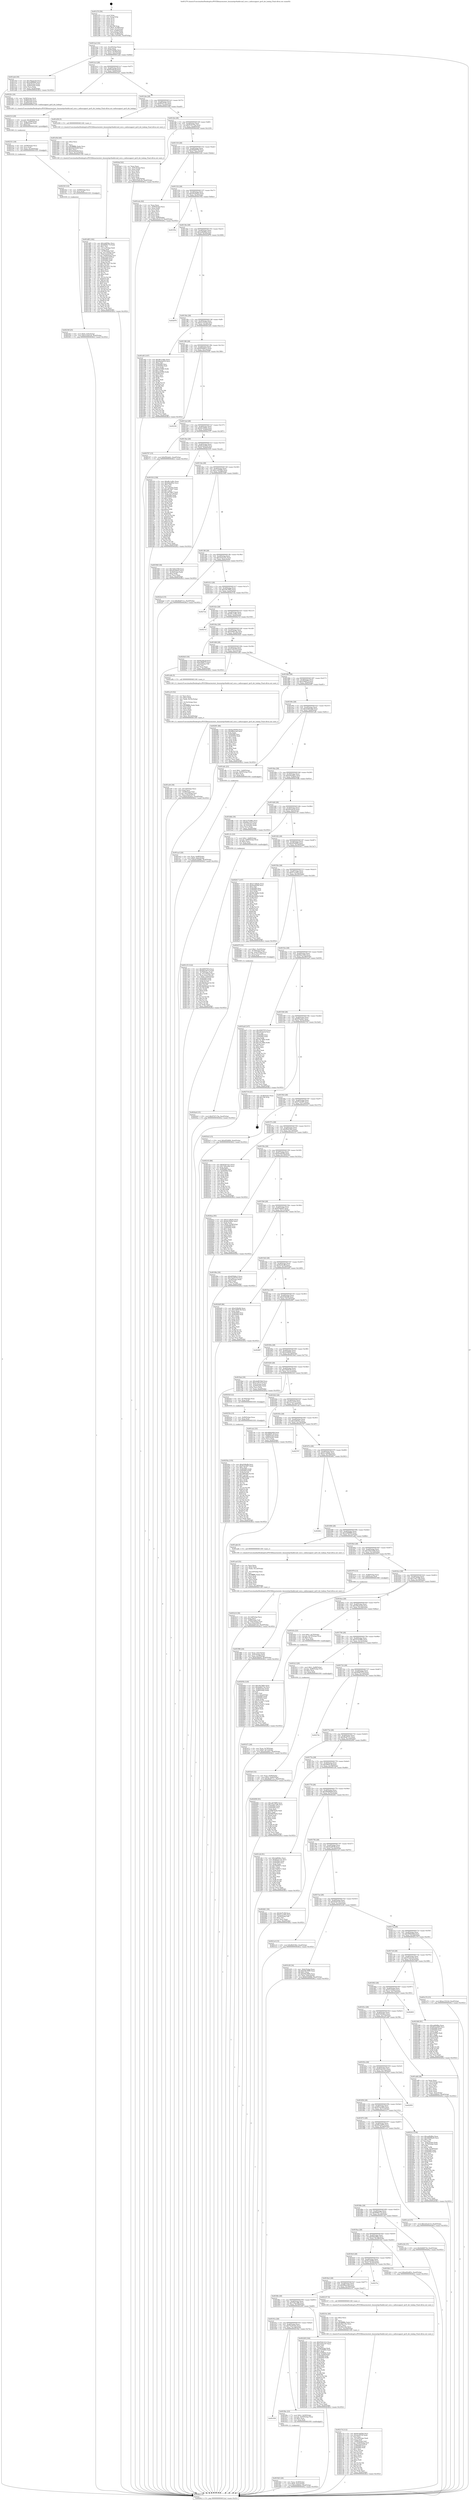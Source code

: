 digraph "0x401270" {
  label = "0x401270 (/mnt/c/Users/mathe/Desktop/tcc/POCII/binaries/extr_linuxnetipv6addrconf_core.c_eafnosupport_ipv6_dst_lookup_Final-ollvm.out::main(0))"
  labelloc = "t"
  node[shape=record]

  Entry [label="",width=0.3,height=0.3,shape=circle,fillcolor=black,style=filled]
  "0x4012a2" [label="{
     0x4012a2 [32]\l
     | [instrs]\l
     &nbsp;&nbsp;0x4012a2 \<+6\>: mov -0xa4(%rbp),%eax\l
     &nbsp;&nbsp;0x4012a8 \<+2\>: mov %eax,%ecx\l
     &nbsp;&nbsp;0x4012aa \<+6\>: sub $0x81026f8e,%ecx\l
     &nbsp;&nbsp;0x4012b0 \<+6\>: mov %eax,-0xa8(%rbp)\l
     &nbsp;&nbsp;0x4012b6 \<+6\>: mov %ecx,-0xac(%rbp)\l
     &nbsp;&nbsp;0x4012bc \<+6\>: je 0000000000401abd \<main+0x84d\>\l
  }"]
  "0x401abd" [label="{
     0x401abd [30]\l
     | [instrs]\l
     &nbsp;&nbsp;0x401abd \<+5\>: mov $0x34bab1b0,%eax\l
     &nbsp;&nbsp;0x401ac2 \<+5\>: mov $0x2e89f984,%ecx\l
     &nbsp;&nbsp;0x401ac7 \<+3\>: mov -0x6c(%rbp),%edx\l
     &nbsp;&nbsp;0x401aca \<+3\>: cmp -0x60(%rbp),%edx\l
     &nbsp;&nbsp;0x401acd \<+3\>: cmovl %ecx,%eax\l
     &nbsp;&nbsp;0x401ad0 \<+6\>: mov %eax,-0xa4(%rbp)\l
     &nbsp;&nbsp;0x401ad6 \<+5\>: jmp 00000000004028c2 \<main+0x1652\>\l
  }"]
  "0x4012c2" [label="{
     0x4012c2 [28]\l
     | [instrs]\l
     &nbsp;&nbsp;0x4012c2 \<+5\>: jmp 00000000004012c7 \<main+0x57\>\l
     &nbsp;&nbsp;0x4012c7 \<+6\>: mov -0xa8(%rbp),%eax\l
     &nbsp;&nbsp;0x4012cd \<+5\>: sub $0x82a0bcbf,%eax\l
     &nbsp;&nbsp;0x4012d2 \<+6\>: mov %eax,-0xb0(%rbp)\l
     &nbsp;&nbsp;0x4012d8 \<+6\>: je 00000000004022fc \<main+0x108c\>\l
  }"]
  Exit [label="",width=0.3,height=0.3,shape=circle,fillcolor=black,style=filled,peripheries=2]
  "0x4022fc" [label="{
     0x4022fc [24]\l
     | [instrs]\l
     &nbsp;&nbsp;0x4022fc \<+4\>: mov -0x58(%rbp),%rdi\l
     &nbsp;&nbsp;0x402300 \<+4\>: mov -0x68(%rbp),%rsi\l
     &nbsp;&nbsp;0x402304 \<+4\>: mov -0x78(%rbp),%rdx\l
     &nbsp;&nbsp;0x402308 \<+7\>: mov -0x90(%rbp),%rcx\l
     &nbsp;&nbsp;0x40230f \<+5\>: call 0000000000401240 \<eafnosupport_ipv6_dst_lookup\>\l
     | [calls]\l
     &nbsp;&nbsp;0x401240 \{1\} (/mnt/c/Users/mathe/Desktop/tcc/POCII/binaries/extr_linuxnetipv6addrconf_core.c_eafnosupport_ipv6_dst_lookup_Final-ollvm.out::eafnosupport_ipv6_dst_lookup)\l
  }"]
  "0x4012de" [label="{
     0x4012de [28]\l
     | [instrs]\l
     &nbsp;&nbsp;0x4012de \<+5\>: jmp 00000000004012e3 \<main+0x73\>\l
     &nbsp;&nbsp;0x4012e3 \<+6\>: mov -0xa8(%rbp),%eax\l
     &nbsp;&nbsp;0x4012e9 \<+5\>: sub $0x852571fc,%eax\l
     &nbsp;&nbsp;0x4012ee \<+6\>: mov %eax,-0xb4(%rbp)\l
     &nbsp;&nbsp;0x4012f4 \<+6\>: je 0000000000401d58 \<main+0xae8\>\l
  }"]
  "0x40254a" [label="{
     0x40254a [155]\l
     | [instrs]\l
     &nbsp;&nbsp;0x40254a \<+5\>: mov $0xd166e9b,%ecx\l
     &nbsp;&nbsp;0x40254f \<+5\>: mov $0xf7a0c697,%edx\l
     &nbsp;&nbsp;0x402554 \<+3\>: mov $0x1,%sil\l
     &nbsp;&nbsp;0x402557 \<+8\>: mov 0x405060,%r8d\l
     &nbsp;&nbsp;0x40255f \<+8\>: mov 0x405064,%r9d\l
     &nbsp;&nbsp;0x402567 \<+3\>: mov %r8d,%r10d\l
     &nbsp;&nbsp;0x40256a \<+7\>: sub $0xaf9f5d9d,%r10d\l
     &nbsp;&nbsp;0x402571 \<+4\>: sub $0x1,%r10d\l
     &nbsp;&nbsp;0x402575 \<+7\>: add $0xaf9f5d9d,%r10d\l
     &nbsp;&nbsp;0x40257c \<+4\>: imul %r10d,%r8d\l
     &nbsp;&nbsp;0x402580 \<+4\>: and $0x1,%r8d\l
     &nbsp;&nbsp;0x402584 \<+4\>: cmp $0x0,%r8d\l
     &nbsp;&nbsp;0x402588 \<+4\>: sete %r11b\l
     &nbsp;&nbsp;0x40258c \<+4\>: cmp $0xa,%r9d\l
     &nbsp;&nbsp;0x402590 \<+3\>: setl %bl\l
     &nbsp;&nbsp;0x402593 \<+3\>: mov %r11b,%r14b\l
     &nbsp;&nbsp;0x402596 \<+4\>: xor $0xff,%r14b\l
     &nbsp;&nbsp;0x40259a \<+3\>: mov %bl,%r15b\l
     &nbsp;&nbsp;0x40259d \<+4\>: xor $0xff,%r15b\l
     &nbsp;&nbsp;0x4025a1 \<+4\>: xor $0x0,%sil\l
     &nbsp;&nbsp;0x4025a5 \<+3\>: mov %r14b,%r12b\l
     &nbsp;&nbsp;0x4025a8 \<+4\>: and $0x0,%r12b\l
     &nbsp;&nbsp;0x4025ac \<+3\>: and %sil,%r11b\l
     &nbsp;&nbsp;0x4025af \<+3\>: mov %r15b,%r13b\l
     &nbsp;&nbsp;0x4025b2 \<+4\>: and $0x0,%r13b\l
     &nbsp;&nbsp;0x4025b6 \<+3\>: and %sil,%bl\l
     &nbsp;&nbsp;0x4025b9 \<+3\>: or %r11b,%r12b\l
     &nbsp;&nbsp;0x4025bc \<+3\>: or %bl,%r13b\l
     &nbsp;&nbsp;0x4025bf \<+3\>: xor %r13b,%r12b\l
     &nbsp;&nbsp;0x4025c2 \<+3\>: or %r15b,%r14b\l
     &nbsp;&nbsp;0x4025c5 \<+4\>: xor $0xff,%r14b\l
     &nbsp;&nbsp;0x4025c9 \<+4\>: or $0x0,%sil\l
     &nbsp;&nbsp;0x4025cd \<+3\>: and %sil,%r14b\l
     &nbsp;&nbsp;0x4025d0 \<+3\>: or %r14b,%r12b\l
     &nbsp;&nbsp;0x4025d3 \<+4\>: test $0x1,%r12b\l
     &nbsp;&nbsp;0x4025d7 \<+3\>: cmovne %edx,%ecx\l
     &nbsp;&nbsp;0x4025da \<+6\>: mov %ecx,-0xa4(%rbp)\l
     &nbsp;&nbsp;0x4025e0 \<+5\>: jmp 00000000004028c2 \<main+0x1652\>\l
  }"]
  "0x401d58" [label="{
     0x401d58 [5]\l
     | [instrs]\l
     &nbsp;&nbsp;0x401d58 \<+5\>: call 0000000000401160 \<next_i\>\l
     | [calls]\l
     &nbsp;&nbsp;0x401160 \{1\} (/mnt/c/Users/mathe/Desktop/tcc/POCII/binaries/extr_linuxnetipv6addrconf_core.c_eafnosupport_ipv6_dst_lookup_Final-ollvm.out::next_i)\l
  }"]
  "0x4012fa" [label="{
     0x4012fa [28]\l
     | [instrs]\l
     &nbsp;&nbsp;0x4012fa \<+5\>: jmp 00000000004012ff \<main+0x8f\>\l
     &nbsp;&nbsp;0x4012ff \<+6\>: mov -0xa8(%rbp),%eax\l
     &nbsp;&nbsp;0x401305 \<+5\>: sub $0x97d7c74a,%eax\l
     &nbsp;&nbsp;0x40130a \<+6\>: mov %eax,-0xb8(%rbp)\l
     &nbsp;&nbsp;0x401310 \<+6\>: je 00000000004024af \<main+0x123f\>\l
  }"]
  "0x40253b" [label="{
     0x40253b [15]\l
     | [instrs]\l
     &nbsp;&nbsp;0x40253b \<+7\>: mov -0x90(%rbp),%rax\l
     &nbsp;&nbsp;0x402542 \<+3\>: mov %rax,%rdi\l
     &nbsp;&nbsp;0x402545 \<+5\>: call 0000000000401030 \<free@plt\>\l
     | [calls]\l
     &nbsp;&nbsp;0x401030 \{1\} (unknown)\l
  }"]
  "0x4024af" [label="{
     0x4024af [42]\l
     | [instrs]\l
     &nbsp;&nbsp;0x4024af \<+2\>: xor %eax,%eax\l
     &nbsp;&nbsp;0x4024b1 \<+6\>: mov -0x9c(%rbp),%ecx\l
     &nbsp;&nbsp;0x4024b7 \<+2\>: mov %eax,%edx\l
     &nbsp;&nbsp;0x4024b9 \<+2\>: sub %ecx,%edx\l
     &nbsp;&nbsp;0x4024bb \<+2\>: mov %eax,%ecx\l
     &nbsp;&nbsp;0x4024bd \<+3\>: sub $0x1,%ecx\l
     &nbsp;&nbsp;0x4024c0 \<+2\>: add %ecx,%edx\l
     &nbsp;&nbsp;0x4024c2 \<+2\>: sub %edx,%eax\l
     &nbsp;&nbsp;0x4024c4 \<+6\>: mov %eax,-0x9c(%rbp)\l
     &nbsp;&nbsp;0x4024ca \<+10\>: movl $0x533e0c3b,-0xa4(%rbp)\l
     &nbsp;&nbsp;0x4024d4 \<+5\>: jmp 00000000004028c2 \<main+0x1652\>\l
  }"]
  "0x401316" [label="{
     0x401316 [28]\l
     | [instrs]\l
     &nbsp;&nbsp;0x401316 \<+5\>: jmp 000000000040131b \<main+0xab\>\l
     &nbsp;&nbsp;0x40131b \<+6\>: mov -0xa8(%rbp),%eax\l
     &nbsp;&nbsp;0x401321 \<+5\>: sub $0x9d469754,%eax\l
     &nbsp;&nbsp;0x401326 \<+6\>: mov %eax,-0xbc(%rbp)\l
     &nbsp;&nbsp;0x40132c \<+6\>: je 0000000000401e4a \<main+0xbda\>\l
  }"]
  "0x4024a0" [label="{
     0x4024a0 [15]\l
     | [instrs]\l
     &nbsp;&nbsp;0x4024a0 \<+10\>: movl $0x97d7c74a,-0xa4(%rbp)\l
     &nbsp;&nbsp;0x4024aa \<+5\>: jmp 00000000004028c2 \<main+0x1652\>\l
  }"]
  "0x401e4a" [label="{
     0x401e4a [42]\l
     | [instrs]\l
     &nbsp;&nbsp;0x401e4a \<+2\>: xor %eax,%eax\l
     &nbsp;&nbsp;0x401e4c \<+6\>: mov -0x84(%rbp),%ecx\l
     &nbsp;&nbsp;0x401e52 \<+2\>: mov %eax,%edx\l
     &nbsp;&nbsp;0x401e54 \<+2\>: sub %ecx,%edx\l
     &nbsp;&nbsp;0x401e56 \<+2\>: mov %eax,%ecx\l
     &nbsp;&nbsp;0x401e58 \<+3\>: sub $0x1,%ecx\l
     &nbsp;&nbsp;0x401e5b \<+2\>: add %ecx,%edx\l
     &nbsp;&nbsp;0x401e5d \<+2\>: sub %edx,%eax\l
     &nbsp;&nbsp;0x401e5f \<+6\>: mov %eax,-0x84(%rbp)\l
     &nbsp;&nbsp;0x401e65 \<+10\>: movl $0x1d1e2115,-0xa4(%rbp)\l
     &nbsp;&nbsp;0x401e6f \<+5\>: jmp 00000000004028c2 \<main+0x1652\>\l
  }"]
  "0x401332" [label="{
     0x401332 [28]\l
     | [instrs]\l
     &nbsp;&nbsp;0x401332 \<+5\>: jmp 0000000000401337 \<main+0xc7\>\l
     &nbsp;&nbsp;0x401337 \<+6\>: mov -0xa8(%rbp),%eax\l
     &nbsp;&nbsp;0x40133d \<+5\>: sub $0xa9329d25,%eax\l
     &nbsp;&nbsp;0x401342 \<+6\>: mov %eax,-0xc0(%rbp)\l
     &nbsp;&nbsp;0x401348 \<+6\>: je 000000000040195e \<main+0x6ee\>\l
  }"]
  "0x40234f" [label="{
     0x40234f [25]\l
     | [instrs]\l
     &nbsp;&nbsp;0x40234f \<+10\>: movl $0x0,-0x9c(%rbp)\l
     &nbsp;&nbsp;0x402359 \<+10\>: movl $0x533e0c3b,-0xa4(%rbp)\l
     &nbsp;&nbsp;0x402363 \<+5\>: jmp 00000000004028c2 \<main+0x1652\>\l
  }"]
  "0x40195e" [label="{
     0x40195e\l
  }", style=dashed]
  "0x40134e" [label="{
     0x40134e [28]\l
     | [instrs]\l
     &nbsp;&nbsp;0x40134e \<+5\>: jmp 0000000000401353 \<main+0xe3\>\l
     &nbsp;&nbsp;0x401353 \<+6\>: mov -0xa8(%rbp),%eax\l
     &nbsp;&nbsp;0x401359 \<+5\>: sub $0xaaf6d8be,%eax\l
     &nbsp;&nbsp;0x40135e \<+6\>: mov %eax,-0xc4(%rbp)\l
     &nbsp;&nbsp;0x401364 \<+6\>: je 0000000000402878 \<main+0x1608\>\l
  }"]
  "0x402343" [label="{
     0x402343 [12]\l
     | [instrs]\l
     &nbsp;&nbsp;0x402343 \<+4\>: mov -0x68(%rbp),%rcx\l
     &nbsp;&nbsp;0x402347 \<+3\>: mov %rcx,%rdi\l
     &nbsp;&nbsp;0x40234a \<+5\>: call 0000000000401030 \<free@plt\>\l
     | [calls]\l
     &nbsp;&nbsp;0x401030 \{1\} (unknown)\l
  }"]
  "0x402878" [label="{
     0x402878\l
  }", style=dashed]
  "0x40136a" [label="{
     0x40136a [28]\l
     | [instrs]\l
     &nbsp;&nbsp;0x40136a \<+5\>: jmp 000000000040136f \<main+0xff\>\l
     &nbsp;&nbsp;0x40136f \<+6\>: mov -0xa8(%rbp),%eax\l
     &nbsp;&nbsp;0x401375 \<+5\>: sub $0xac1523c6,%eax\l
     &nbsp;&nbsp;0x40137a \<+6\>: mov %eax,-0xc8(%rbp)\l
     &nbsp;&nbsp;0x401380 \<+6\>: je 0000000000401e83 \<main+0xc13\>\l
  }"]
  "0x402331" [label="{
     0x402331 [18]\l
     | [instrs]\l
     &nbsp;&nbsp;0x402331 \<+4\>: mov -0x58(%rbp),%rcx\l
     &nbsp;&nbsp;0x402335 \<+3\>: mov %rcx,%rdi\l
     &nbsp;&nbsp;0x402338 \<+6\>: mov %eax,-0x1b4(%rbp)\l
     &nbsp;&nbsp;0x40233e \<+5\>: call 0000000000401030 \<free@plt\>\l
     | [calls]\l
     &nbsp;&nbsp;0x401030 \{1\} (unknown)\l
  }"]
  "0x401e83" [label="{
     0x401e83 [147]\l
     | [instrs]\l
     &nbsp;&nbsp;0x401e83 \<+5\>: mov $0xd6c1e46c,%eax\l
     &nbsp;&nbsp;0x401e88 \<+5\>: mov $0xbbe4a054,%ecx\l
     &nbsp;&nbsp;0x401e8d \<+2\>: mov $0x1,%dl\l
     &nbsp;&nbsp;0x401e8f \<+7\>: mov 0x405060,%esi\l
     &nbsp;&nbsp;0x401e96 \<+7\>: mov 0x405064,%edi\l
     &nbsp;&nbsp;0x401e9d \<+3\>: mov %esi,%r8d\l
     &nbsp;&nbsp;0x401ea0 \<+7\>: sub $0xbc63984,%r8d\l
     &nbsp;&nbsp;0x401ea7 \<+4\>: sub $0x1,%r8d\l
     &nbsp;&nbsp;0x401eab \<+7\>: add $0xbc63984,%r8d\l
     &nbsp;&nbsp;0x401eb2 \<+4\>: imul %r8d,%esi\l
     &nbsp;&nbsp;0x401eb6 \<+3\>: and $0x1,%esi\l
     &nbsp;&nbsp;0x401eb9 \<+3\>: cmp $0x0,%esi\l
     &nbsp;&nbsp;0x401ebc \<+4\>: sete %r9b\l
     &nbsp;&nbsp;0x401ec0 \<+3\>: cmp $0xa,%edi\l
     &nbsp;&nbsp;0x401ec3 \<+4\>: setl %r10b\l
     &nbsp;&nbsp;0x401ec7 \<+3\>: mov %r9b,%r11b\l
     &nbsp;&nbsp;0x401eca \<+4\>: xor $0xff,%r11b\l
     &nbsp;&nbsp;0x401ece \<+3\>: mov %r10b,%bl\l
     &nbsp;&nbsp;0x401ed1 \<+3\>: xor $0xff,%bl\l
     &nbsp;&nbsp;0x401ed4 \<+3\>: xor $0x0,%dl\l
     &nbsp;&nbsp;0x401ed7 \<+3\>: mov %r11b,%r14b\l
     &nbsp;&nbsp;0x401eda \<+4\>: and $0x0,%r14b\l
     &nbsp;&nbsp;0x401ede \<+3\>: and %dl,%r9b\l
     &nbsp;&nbsp;0x401ee1 \<+3\>: mov %bl,%r15b\l
     &nbsp;&nbsp;0x401ee4 \<+4\>: and $0x0,%r15b\l
     &nbsp;&nbsp;0x401ee8 \<+3\>: and %dl,%r10b\l
     &nbsp;&nbsp;0x401eeb \<+3\>: or %r9b,%r14b\l
     &nbsp;&nbsp;0x401eee \<+3\>: or %r10b,%r15b\l
     &nbsp;&nbsp;0x401ef1 \<+3\>: xor %r15b,%r14b\l
     &nbsp;&nbsp;0x401ef4 \<+3\>: or %bl,%r11b\l
     &nbsp;&nbsp;0x401ef7 \<+4\>: xor $0xff,%r11b\l
     &nbsp;&nbsp;0x401efb \<+3\>: or $0x0,%dl\l
     &nbsp;&nbsp;0x401efe \<+3\>: and %dl,%r11b\l
     &nbsp;&nbsp;0x401f01 \<+3\>: or %r11b,%r14b\l
     &nbsp;&nbsp;0x401f04 \<+4\>: test $0x1,%r14b\l
     &nbsp;&nbsp;0x401f08 \<+3\>: cmovne %ecx,%eax\l
     &nbsp;&nbsp;0x401f0b \<+6\>: mov %eax,-0xa4(%rbp)\l
     &nbsp;&nbsp;0x401f11 \<+5\>: jmp 00000000004028c2 \<main+0x1652\>\l
  }"]
  "0x401386" [label="{
     0x401386 [28]\l
     | [instrs]\l
     &nbsp;&nbsp;0x401386 \<+5\>: jmp 000000000040138b \<main+0x11b\>\l
     &nbsp;&nbsp;0x40138b \<+6\>: mov -0xa8(%rbp),%eax\l
     &nbsp;&nbsp;0x401391 \<+5\>: sub $0xb958dbc3,%eax\l
     &nbsp;&nbsp;0x401396 \<+6\>: mov %eax,-0xcc(%rbp)\l
     &nbsp;&nbsp;0x40139c \<+6\>: je 00000000004025f4 \<main+0x1384\>\l
  }"]
  "0x402314" [label="{
     0x402314 [29]\l
     | [instrs]\l
     &nbsp;&nbsp;0x402314 \<+10\>: movabs $0x4030b6,%rdi\l
     &nbsp;&nbsp;0x40231e \<+6\>: mov %eax,-0x98(%rbp)\l
     &nbsp;&nbsp;0x402324 \<+6\>: mov -0x98(%rbp),%esi\l
     &nbsp;&nbsp;0x40232a \<+2\>: mov $0x0,%al\l
     &nbsp;&nbsp;0x40232c \<+5\>: call 0000000000401040 \<printf@plt\>\l
     | [calls]\l
     &nbsp;&nbsp;0x401040 \{1\} (unknown)\l
  }"]
  "0x4025f4" [label="{
     0x4025f4\l
  }", style=dashed]
  "0x4013a2" [label="{
     0x4013a2 [28]\l
     | [instrs]\l
     &nbsp;&nbsp;0x4013a2 \<+5\>: jmp 00000000004013a7 \<main+0x137\>\l
     &nbsp;&nbsp;0x4013a7 \<+6\>: mov -0xa8(%rbp),%eax\l
     &nbsp;&nbsp;0x4013ad \<+5\>: sub $0xbb19f26c,%eax\l
     &nbsp;&nbsp;0x4013b2 \<+6\>: mov %eax,-0xd0(%rbp)\l
     &nbsp;&nbsp;0x4013b8 \<+6\>: je 0000000000402707 \<main+0x1497\>\l
  }"]
  "0x402174" [label="{
     0x402174 [112]\l
     | [instrs]\l
     &nbsp;&nbsp;0x402174 \<+5\>: mov $0x6ecb656d,%ecx\l
     &nbsp;&nbsp;0x402179 \<+5\>: mov $0x4aaf97f0,%edx\l
     &nbsp;&nbsp;0x40217e \<+2\>: xor %esi,%esi\l
     &nbsp;&nbsp;0x402180 \<+6\>: mov -0x1b0(%rbp),%edi\l
     &nbsp;&nbsp;0x402186 \<+3\>: imul %eax,%edi\l
     &nbsp;&nbsp;0x402189 \<+7\>: mov -0x90(%rbp),%r8\l
     &nbsp;&nbsp;0x402190 \<+7\>: movslq -0x94(%rbp),%r9\l
     &nbsp;&nbsp;0x402197 \<+4\>: mov %edi,(%r8,%r9,4)\l
     &nbsp;&nbsp;0x40219b \<+7\>: mov 0x405060,%eax\l
     &nbsp;&nbsp;0x4021a2 \<+7\>: mov 0x405064,%edi\l
     &nbsp;&nbsp;0x4021a9 \<+3\>: sub $0x1,%esi\l
     &nbsp;&nbsp;0x4021ac \<+3\>: mov %eax,%r10d\l
     &nbsp;&nbsp;0x4021af \<+3\>: add %esi,%r10d\l
     &nbsp;&nbsp;0x4021b2 \<+4\>: imul %r10d,%eax\l
     &nbsp;&nbsp;0x4021b6 \<+3\>: and $0x1,%eax\l
     &nbsp;&nbsp;0x4021b9 \<+3\>: cmp $0x0,%eax\l
     &nbsp;&nbsp;0x4021bc \<+4\>: sete %r11b\l
     &nbsp;&nbsp;0x4021c0 \<+3\>: cmp $0xa,%edi\l
     &nbsp;&nbsp;0x4021c3 \<+3\>: setl %bl\l
     &nbsp;&nbsp;0x4021c6 \<+3\>: mov %r11b,%r14b\l
     &nbsp;&nbsp;0x4021c9 \<+3\>: and %bl,%r14b\l
     &nbsp;&nbsp;0x4021cc \<+3\>: xor %bl,%r11b\l
     &nbsp;&nbsp;0x4021cf \<+3\>: or %r11b,%r14b\l
     &nbsp;&nbsp;0x4021d2 \<+4\>: test $0x1,%r14b\l
     &nbsp;&nbsp;0x4021d6 \<+3\>: cmovne %edx,%ecx\l
     &nbsp;&nbsp;0x4021d9 \<+6\>: mov %ecx,-0xa4(%rbp)\l
     &nbsp;&nbsp;0x4021df \<+5\>: jmp 00000000004028c2 \<main+0x1652\>\l
  }"]
  "0x402707" [label="{
     0x402707 [15]\l
     | [instrs]\l
     &nbsp;&nbsp;0x402707 \<+10\>: movl $0xf5f2abb1,-0xa4(%rbp)\l
     &nbsp;&nbsp;0x402711 \<+5\>: jmp 00000000004028c2 \<main+0x1652\>\l
  }"]
  "0x4013be" [label="{
     0x4013be [28]\l
     | [instrs]\l
     &nbsp;&nbsp;0x4013be \<+5\>: jmp 00000000004013c3 \<main+0x153\>\l
     &nbsp;&nbsp;0x4013c3 \<+6\>: mov -0xa8(%rbp),%eax\l
     &nbsp;&nbsp;0x4013c9 \<+5\>: sub $0xbbe4a054,%eax\l
     &nbsp;&nbsp;0x4013ce \<+6\>: mov %eax,-0xd4(%rbp)\l
     &nbsp;&nbsp;0x4013d4 \<+6\>: je 0000000000401f16 \<main+0xca6\>\l
  }"]
  "0x40214c" [label="{
     0x40214c [40]\l
     | [instrs]\l
     &nbsp;&nbsp;0x40214c \<+5\>: mov $0x2,%ecx\l
     &nbsp;&nbsp;0x402151 \<+1\>: cltd\l
     &nbsp;&nbsp;0x402152 \<+2\>: idiv %ecx\l
     &nbsp;&nbsp;0x402154 \<+6\>: imul $0xfffffffe,%edx,%ecx\l
     &nbsp;&nbsp;0x40215a \<+6\>: add $0x28e124a,%ecx\l
     &nbsp;&nbsp;0x402160 \<+3\>: add $0x1,%ecx\l
     &nbsp;&nbsp;0x402163 \<+6\>: sub $0x28e124a,%ecx\l
     &nbsp;&nbsp;0x402169 \<+6\>: mov %ecx,-0x1b0(%rbp)\l
     &nbsp;&nbsp;0x40216f \<+5\>: call 0000000000401160 \<next_i\>\l
     | [calls]\l
     &nbsp;&nbsp;0x401160 \{1\} (/mnt/c/Users/mathe/Desktop/tcc/POCII/binaries/extr_linuxnetipv6addrconf_core.c_eafnosupport_ipv6_dst_lookup_Final-ollvm.out::next_i)\l
  }"]
  "0x401f16" [label="{
     0x401f16 [158]\l
     | [instrs]\l
     &nbsp;&nbsp;0x401f16 \<+5\>: mov $0xd6c1e46c,%eax\l
     &nbsp;&nbsp;0x401f1b \<+5\>: mov $0x6dbaf94e,%ecx\l
     &nbsp;&nbsp;0x401f20 \<+2\>: mov $0x1,%dl\l
     &nbsp;&nbsp;0x401f22 \<+2\>: xor %esi,%esi\l
     &nbsp;&nbsp;0x401f24 \<+3\>: mov -0x7c(%rbp),%edi\l
     &nbsp;&nbsp;0x401f27 \<+6\>: sub $0xcf07dbe7,%edi\l
     &nbsp;&nbsp;0x401f2d \<+3\>: add $0x1,%edi\l
     &nbsp;&nbsp;0x401f30 \<+6\>: add $0xcf07dbe7,%edi\l
     &nbsp;&nbsp;0x401f36 \<+3\>: mov %edi,-0x7c(%rbp)\l
     &nbsp;&nbsp;0x401f39 \<+7\>: mov 0x405060,%edi\l
     &nbsp;&nbsp;0x401f40 \<+8\>: mov 0x405064,%r8d\l
     &nbsp;&nbsp;0x401f48 \<+3\>: sub $0x1,%esi\l
     &nbsp;&nbsp;0x401f4b \<+3\>: mov %edi,%r9d\l
     &nbsp;&nbsp;0x401f4e \<+3\>: add %esi,%r9d\l
     &nbsp;&nbsp;0x401f51 \<+4\>: imul %r9d,%edi\l
     &nbsp;&nbsp;0x401f55 \<+3\>: and $0x1,%edi\l
     &nbsp;&nbsp;0x401f58 \<+3\>: cmp $0x0,%edi\l
     &nbsp;&nbsp;0x401f5b \<+4\>: sete %r10b\l
     &nbsp;&nbsp;0x401f5f \<+4\>: cmp $0xa,%r8d\l
     &nbsp;&nbsp;0x401f63 \<+4\>: setl %r11b\l
     &nbsp;&nbsp;0x401f67 \<+3\>: mov %r10b,%bl\l
     &nbsp;&nbsp;0x401f6a \<+3\>: xor $0xff,%bl\l
     &nbsp;&nbsp;0x401f6d \<+3\>: mov %r11b,%r14b\l
     &nbsp;&nbsp;0x401f70 \<+4\>: xor $0xff,%r14b\l
     &nbsp;&nbsp;0x401f74 \<+3\>: xor $0x0,%dl\l
     &nbsp;&nbsp;0x401f77 \<+3\>: mov %bl,%r15b\l
     &nbsp;&nbsp;0x401f7a \<+4\>: and $0x0,%r15b\l
     &nbsp;&nbsp;0x401f7e \<+3\>: and %dl,%r10b\l
     &nbsp;&nbsp;0x401f81 \<+3\>: mov %r14b,%r12b\l
     &nbsp;&nbsp;0x401f84 \<+4\>: and $0x0,%r12b\l
     &nbsp;&nbsp;0x401f88 \<+3\>: and %dl,%r11b\l
     &nbsp;&nbsp;0x401f8b \<+3\>: or %r10b,%r15b\l
     &nbsp;&nbsp;0x401f8e \<+3\>: or %r11b,%r12b\l
     &nbsp;&nbsp;0x401f91 \<+3\>: xor %r12b,%r15b\l
     &nbsp;&nbsp;0x401f94 \<+3\>: or %r14b,%bl\l
     &nbsp;&nbsp;0x401f97 \<+3\>: xor $0xff,%bl\l
     &nbsp;&nbsp;0x401f9a \<+3\>: or $0x0,%dl\l
     &nbsp;&nbsp;0x401f9d \<+2\>: and %dl,%bl\l
     &nbsp;&nbsp;0x401f9f \<+3\>: or %bl,%r15b\l
     &nbsp;&nbsp;0x401fa2 \<+4\>: test $0x1,%r15b\l
     &nbsp;&nbsp;0x401fa6 \<+3\>: cmovne %ecx,%eax\l
     &nbsp;&nbsp;0x401fa9 \<+6\>: mov %eax,-0xa4(%rbp)\l
     &nbsp;&nbsp;0x401faf \<+5\>: jmp 00000000004028c2 \<main+0x1652\>\l
  }"]
  "0x4013da" [label="{
     0x4013da [28]\l
     | [instrs]\l
     &nbsp;&nbsp;0x4013da \<+5\>: jmp 00000000004013df \<main+0x16f\>\l
     &nbsp;&nbsp;0x4013df \<+6\>: mov -0xa8(%rbp),%eax\l
     &nbsp;&nbsp;0x4013e5 \<+5\>: sub $0xcc205482,%eax\l
     &nbsp;&nbsp;0x4013ea \<+6\>: mov %eax,-0xd8(%rbp)\l
     &nbsp;&nbsp;0x4013f0 \<+6\>: je 0000000000401940 \<main+0x6d0\>\l
  }"]
  "0x401fe0" [label="{
     0x401fe0 [32]\l
     | [instrs]\l
     &nbsp;&nbsp;0x401fe0 \<+7\>: mov %rax,-0x90(%rbp)\l
     &nbsp;&nbsp;0x401fe7 \<+10\>: movl $0x0,-0x94(%rbp)\l
     &nbsp;&nbsp;0x401ff1 \<+10\>: movl $0x46a8711c,-0xa4(%rbp)\l
     &nbsp;&nbsp;0x401ffb \<+5\>: jmp 00000000004028c2 \<main+0x1652\>\l
  }"]
  "0x401940" [label="{
     0x401940 [30]\l
     | [instrs]\l
     &nbsp;&nbsp;0x401940 \<+5\>: mov $0x32621058,%eax\l
     &nbsp;&nbsp;0x401945 \<+5\>: mov $0xa9329d25,%ecx\l
     &nbsp;&nbsp;0x40194a \<+3\>: mov -0x34(%rbp),%edx\l
     &nbsp;&nbsp;0x40194d \<+3\>: cmp $0x2,%edx\l
     &nbsp;&nbsp;0x401950 \<+3\>: cmovne %ecx,%eax\l
     &nbsp;&nbsp;0x401953 \<+6\>: mov %eax,-0xa4(%rbp)\l
     &nbsp;&nbsp;0x401959 \<+5\>: jmp 00000000004028c2 \<main+0x1652\>\l
  }"]
  "0x4013f6" [label="{
     0x4013f6 [28]\l
     | [instrs]\l
     &nbsp;&nbsp;0x4013f6 \<+5\>: jmp 00000000004013fb \<main+0x18b\>\l
     &nbsp;&nbsp;0x4013fb \<+6\>: mov -0xa8(%rbp),%eax\l
     &nbsp;&nbsp;0x401401 \<+5\>: sub $0xcd32e107,%eax\l
     &nbsp;&nbsp;0x401406 \<+6\>: mov %eax,-0xdc(%rbp)\l
     &nbsp;&nbsp;0x40140c \<+6\>: je 00000000004022ed \<main+0x107d\>\l
  }"]
  "0x4028c2" [label="{
     0x4028c2 [5]\l
     | [instrs]\l
     &nbsp;&nbsp;0x4028c2 \<+5\>: jmp 00000000004012a2 \<main+0x32\>\l
  }"]
  "0x401270" [label="{
     0x401270 [50]\l
     | [instrs]\l
     &nbsp;&nbsp;0x401270 \<+1\>: push %rbp\l
     &nbsp;&nbsp;0x401271 \<+3\>: mov %rsp,%rbp\l
     &nbsp;&nbsp;0x401274 \<+2\>: push %r15\l
     &nbsp;&nbsp;0x401276 \<+2\>: push %r14\l
     &nbsp;&nbsp;0x401278 \<+2\>: push %r13\l
     &nbsp;&nbsp;0x40127a \<+2\>: push %r12\l
     &nbsp;&nbsp;0x40127c \<+1\>: push %rbx\l
     &nbsp;&nbsp;0x40127d \<+7\>: sub $0x198,%rsp\l
     &nbsp;&nbsp;0x401284 \<+7\>: movl $0x0,-0x38(%rbp)\l
     &nbsp;&nbsp;0x40128b \<+3\>: mov %edi,-0x3c(%rbp)\l
     &nbsp;&nbsp;0x40128e \<+4\>: mov %rsi,-0x48(%rbp)\l
     &nbsp;&nbsp;0x401292 \<+3\>: mov -0x3c(%rbp),%edi\l
     &nbsp;&nbsp;0x401295 \<+3\>: mov %edi,-0x34(%rbp)\l
     &nbsp;&nbsp;0x401298 \<+10\>: movl $0xcc205482,-0xa4(%rbp)\l
  }"]
  "0x401d85" [label="{
     0x401d85 [182]\l
     | [instrs]\l
     &nbsp;&nbsp;0x401d85 \<+5\>: mov $0x2af659cc,%ecx\l
     &nbsp;&nbsp;0x401d8a \<+5\>: mov $0x6b8fe774,%edx\l
     &nbsp;&nbsp;0x401d8f \<+3\>: mov $0x1,%sil\l
     &nbsp;&nbsp;0x401d92 \<+6\>: mov -0x1ac(%rbp),%edi\l
     &nbsp;&nbsp;0x401d98 \<+3\>: imul %eax,%edi\l
     &nbsp;&nbsp;0x401d9b \<+4\>: mov -0x78(%rbp),%r8\l
     &nbsp;&nbsp;0x401d9f \<+4\>: movslq -0x7c(%rbp),%r9\l
     &nbsp;&nbsp;0x401da3 \<+4\>: mov (%r8,%r9,8),%r8\l
     &nbsp;&nbsp;0x401da7 \<+7\>: movslq -0x84(%rbp),%r9\l
     &nbsp;&nbsp;0x401dae \<+4\>: mov %edi,(%r8,%r9,4)\l
     &nbsp;&nbsp;0x401db2 \<+7\>: mov 0x405060,%eax\l
     &nbsp;&nbsp;0x401db9 \<+7\>: mov 0x405064,%edi\l
     &nbsp;&nbsp;0x401dc0 \<+3\>: mov %eax,%r10d\l
     &nbsp;&nbsp;0x401dc3 \<+7\>: sub $0x7bb744a7,%r10d\l
     &nbsp;&nbsp;0x401dca \<+4\>: sub $0x1,%r10d\l
     &nbsp;&nbsp;0x401dce \<+7\>: add $0x7bb744a7,%r10d\l
     &nbsp;&nbsp;0x401dd5 \<+4\>: imul %r10d,%eax\l
     &nbsp;&nbsp;0x401dd9 \<+3\>: and $0x1,%eax\l
     &nbsp;&nbsp;0x401ddc \<+3\>: cmp $0x0,%eax\l
     &nbsp;&nbsp;0x401ddf \<+4\>: sete %r11b\l
     &nbsp;&nbsp;0x401de3 \<+3\>: cmp $0xa,%edi\l
     &nbsp;&nbsp;0x401de6 \<+3\>: setl %bl\l
     &nbsp;&nbsp;0x401de9 \<+3\>: mov %r11b,%r14b\l
     &nbsp;&nbsp;0x401dec \<+4\>: xor $0xff,%r14b\l
     &nbsp;&nbsp;0x401df0 \<+3\>: mov %bl,%r15b\l
     &nbsp;&nbsp;0x401df3 \<+4\>: xor $0xff,%r15b\l
     &nbsp;&nbsp;0x401df7 \<+4\>: xor $0x1,%sil\l
     &nbsp;&nbsp;0x401dfb \<+3\>: mov %r14b,%r12b\l
     &nbsp;&nbsp;0x401dfe \<+4\>: and $0xff,%r12b\l
     &nbsp;&nbsp;0x401e02 \<+3\>: and %sil,%r11b\l
     &nbsp;&nbsp;0x401e05 \<+3\>: mov %r15b,%r13b\l
     &nbsp;&nbsp;0x401e08 \<+4\>: and $0xff,%r13b\l
     &nbsp;&nbsp;0x401e0c \<+3\>: and %sil,%bl\l
     &nbsp;&nbsp;0x401e0f \<+3\>: or %r11b,%r12b\l
     &nbsp;&nbsp;0x401e12 \<+3\>: or %bl,%r13b\l
     &nbsp;&nbsp;0x401e15 \<+3\>: xor %r13b,%r12b\l
     &nbsp;&nbsp;0x401e18 \<+3\>: or %r15b,%r14b\l
     &nbsp;&nbsp;0x401e1b \<+4\>: xor $0xff,%r14b\l
     &nbsp;&nbsp;0x401e1f \<+4\>: or $0x1,%sil\l
     &nbsp;&nbsp;0x401e23 \<+3\>: and %sil,%r14b\l
     &nbsp;&nbsp;0x401e26 \<+3\>: or %r14b,%r12b\l
     &nbsp;&nbsp;0x401e29 \<+4\>: test $0x1,%r12b\l
     &nbsp;&nbsp;0x401e2d \<+3\>: cmovne %edx,%ecx\l
     &nbsp;&nbsp;0x401e30 \<+6\>: mov %ecx,-0xa4(%rbp)\l
     &nbsp;&nbsp;0x401e36 \<+5\>: jmp 00000000004028c2 \<main+0x1652\>\l
  }"]
  "0x4022ed" [label="{
     0x4022ed [15]\l
     | [instrs]\l
     &nbsp;&nbsp;0x4022ed \<+10\>: movl $0x46a8711c,-0xa4(%rbp)\l
     &nbsp;&nbsp;0x4022f7 \<+5\>: jmp 00000000004028c2 \<main+0x1652\>\l
  }"]
  "0x401412" [label="{
     0x401412 [28]\l
     | [instrs]\l
     &nbsp;&nbsp;0x401412 \<+5\>: jmp 0000000000401417 \<main+0x1a7\>\l
     &nbsp;&nbsp;0x401417 \<+6\>: mov -0xa8(%rbp),%eax\l
     &nbsp;&nbsp;0x40141d \<+5\>: sub $0xcdb79f95,%eax\l
     &nbsp;&nbsp;0x401422 \<+6\>: mov %eax,-0xe0(%rbp)\l
     &nbsp;&nbsp;0x401428 \<+6\>: je 00000000004027eb \<main+0x157b\>\l
  }"]
  "0x401d5d" [label="{
     0x401d5d [40]\l
     | [instrs]\l
     &nbsp;&nbsp;0x401d5d \<+5\>: mov $0x2,%ecx\l
     &nbsp;&nbsp;0x401d62 \<+1\>: cltd\l
     &nbsp;&nbsp;0x401d63 \<+2\>: idiv %ecx\l
     &nbsp;&nbsp;0x401d65 \<+6\>: imul $0xfffffffe,%edx,%ecx\l
     &nbsp;&nbsp;0x401d6b \<+6\>: add $0x42b44e68,%ecx\l
     &nbsp;&nbsp;0x401d71 \<+3\>: add $0x1,%ecx\l
     &nbsp;&nbsp;0x401d74 \<+6\>: sub $0x42b44e68,%ecx\l
     &nbsp;&nbsp;0x401d7a \<+6\>: mov %ecx,-0x1ac(%rbp)\l
     &nbsp;&nbsp;0x401d80 \<+5\>: call 0000000000401160 \<next_i\>\l
     | [calls]\l
     &nbsp;&nbsp;0x401160 \{1\} (/mnt/c/Users/mathe/Desktop/tcc/POCII/binaries/extr_linuxnetipv6addrconf_core.c_eafnosupport_ipv6_dst_lookup_Final-ollvm.out::next_i)\l
  }"]
  "0x4027eb" [label="{
     0x4027eb\l
  }", style=dashed]
  "0x40142e" [label="{
     0x40142e [28]\l
     | [instrs]\l
     &nbsp;&nbsp;0x40142e \<+5\>: jmp 0000000000401433 \<main+0x1c3\>\l
     &nbsp;&nbsp;0x401433 \<+6\>: mov -0xa8(%rbp),%eax\l
     &nbsp;&nbsp;0x401439 \<+5\>: sub $0xd6c1e46c,%eax\l
     &nbsp;&nbsp;0x40143e \<+6\>: mov %eax,-0xe4(%rbp)\l
     &nbsp;&nbsp;0x401444 \<+6\>: je 00000000004027cf \<main+0x155f\>\l
  }"]
  "0x401c53" [label="{
     0x401c53 [122]\l
     | [instrs]\l
     &nbsp;&nbsp;0x401c53 \<+5\>: mov $0x4006787d,%ecx\l
     &nbsp;&nbsp;0x401c58 \<+5\>: mov $0x69e2d074,%edx\l
     &nbsp;&nbsp;0x401c5d \<+4\>: mov -0x78(%rbp),%rdi\l
     &nbsp;&nbsp;0x401c61 \<+4\>: movslq -0x7c(%rbp),%rsi\l
     &nbsp;&nbsp;0x401c65 \<+4\>: mov %rax,(%rdi,%rsi,8)\l
     &nbsp;&nbsp;0x401c69 \<+10\>: movl $0x0,-0x84(%rbp)\l
     &nbsp;&nbsp;0x401c73 \<+8\>: mov 0x405060,%r8d\l
     &nbsp;&nbsp;0x401c7b \<+8\>: mov 0x405064,%r9d\l
     &nbsp;&nbsp;0x401c83 \<+3\>: mov %r8d,%r10d\l
     &nbsp;&nbsp;0x401c86 \<+7\>: sub $0x4b626aed,%r10d\l
     &nbsp;&nbsp;0x401c8d \<+4\>: sub $0x1,%r10d\l
     &nbsp;&nbsp;0x401c91 \<+7\>: add $0x4b626aed,%r10d\l
     &nbsp;&nbsp;0x401c98 \<+4\>: imul %r10d,%r8d\l
     &nbsp;&nbsp;0x401c9c \<+4\>: and $0x1,%r8d\l
     &nbsp;&nbsp;0x401ca0 \<+4\>: cmp $0x0,%r8d\l
     &nbsp;&nbsp;0x401ca4 \<+4\>: sete %r11b\l
     &nbsp;&nbsp;0x401ca8 \<+4\>: cmp $0xa,%r9d\l
     &nbsp;&nbsp;0x401cac \<+3\>: setl %bl\l
     &nbsp;&nbsp;0x401caf \<+3\>: mov %r11b,%r14b\l
     &nbsp;&nbsp;0x401cb2 \<+3\>: and %bl,%r14b\l
     &nbsp;&nbsp;0x401cb5 \<+3\>: xor %bl,%r11b\l
     &nbsp;&nbsp;0x401cb8 \<+3\>: or %r11b,%r14b\l
     &nbsp;&nbsp;0x401cbb \<+4\>: test $0x1,%r14b\l
     &nbsp;&nbsp;0x401cbf \<+3\>: cmovne %edx,%ecx\l
     &nbsp;&nbsp;0x401cc2 \<+6\>: mov %ecx,-0xa4(%rbp)\l
     &nbsp;&nbsp;0x401cc8 \<+5\>: jmp 00000000004028c2 \<main+0x1652\>\l
  }"]
  "0x4027cf" [label="{
     0x4027cf\l
  }", style=dashed]
  "0x40144a" [label="{
     0x40144a [28]\l
     | [instrs]\l
     &nbsp;&nbsp;0x40144a \<+5\>: jmp 000000000040144f \<main+0x1df\>\l
     &nbsp;&nbsp;0x40144f \<+6\>: mov -0xa8(%rbp),%eax\l
     &nbsp;&nbsp;0x401455 \<+5\>: sub $0xda68274e,%eax\l
     &nbsp;&nbsp;0x40145a \<+6\>: mov %eax,-0xe8(%rbp)\l
     &nbsp;&nbsp;0x401460 \<+6\>: je 00000000004020d3 \<main+0xe63\>\l
  }"]
  "0x401b71" [label="{
     0x401b71 [26]\l
     | [instrs]\l
     &nbsp;&nbsp;0x401b71 \<+4\>: mov %rax,-0x78(%rbp)\l
     &nbsp;&nbsp;0x401b75 \<+7\>: movl $0x0,-0x7c(%rbp)\l
     &nbsp;&nbsp;0x401b7c \<+10\>: movl $0xed5e483c,-0xa4(%rbp)\l
     &nbsp;&nbsp;0x401b86 \<+5\>: jmp 00000000004028c2 \<main+0x1652\>\l
  }"]
  "0x4020d3" [label="{
     0x4020d3 [30]\l
     | [instrs]\l
     &nbsp;&nbsp;0x4020d3 \<+5\>: mov $0x82a0bcbf,%eax\l
     &nbsp;&nbsp;0x4020d8 \<+5\>: mov $0xe5fbf670,%ecx\l
     &nbsp;&nbsp;0x4020dd \<+3\>: mov -0x2a(%rbp),%dl\l
     &nbsp;&nbsp;0x4020e0 \<+3\>: test $0x1,%dl\l
     &nbsp;&nbsp;0x4020e3 \<+3\>: cmovne %ecx,%eax\l
     &nbsp;&nbsp;0x4020e6 \<+6\>: mov %eax,-0xa4(%rbp)\l
     &nbsp;&nbsp;0x4020ec \<+5\>: jmp 00000000004028c2 \<main+0x1652\>\l
  }"]
  "0x401466" [label="{
     0x401466 [28]\l
     | [instrs]\l
     &nbsp;&nbsp;0x401466 \<+5\>: jmp 000000000040146b \<main+0x1fb\>\l
     &nbsp;&nbsp;0x40146b \<+6\>: mov -0xa8(%rbp),%eax\l
     &nbsp;&nbsp;0x401471 \<+5\>: sub $0xe1391419,%eax\l
     &nbsp;&nbsp;0x401476 \<+6\>: mov %eax,-0xec(%rbp)\l
     &nbsp;&nbsp;0x40147c \<+6\>: je 0000000000401a0b \<main+0x79b\>\l
  }"]
  "0x401b14" [label="{
     0x401b14 [36]\l
     | [instrs]\l
     &nbsp;&nbsp;0x401b14 \<+6\>: mov -0x1a8(%rbp),%ecx\l
     &nbsp;&nbsp;0x401b1a \<+3\>: imul %eax,%ecx\l
     &nbsp;&nbsp;0x401b1d \<+4\>: mov -0x68(%rbp),%r8\l
     &nbsp;&nbsp;0x401b21 \<+4\>: movslq -0x6c(%rbp),%r9\l
     &nbsp;&nbsp;0x401b25 \<+4\>: mov %ecx,(%r8,%r9,4)\l
     &nbsp;&nbsp;0x401b29 \<+10\>: movl $0x4dd47c63,-0xa4(%rbp)\l
     &nbsp;&nbsp;0x401b33 \<+5\>: jmp 00000000004028c2 \<main+0x1652\>\l
  }"]
  "0x401a0b" [label="{
     0x401a0b [5]\l
     | [instrs]\l
     &nbsp;&nbsp;0x401a0b \<+5\>: call 0000000000401160 \<next_i\>\l
     | [calls]\l
     &nbsp;&nbsp;0x401160 \{1\} (/mnt/c/Users/mathe/Desktop/tcc/POCII/binaries/extr_linuxnetipv6addrconf_core.c_eafnosupport_ipv6_dst_lookup_Final-ollvm.out::next_i)\l
  }"]
  "0x401482" [label="{
     0x401482 [28]\l
     | [instrs]\l
     &nbsp;&nbsp;0x401482 \<+5\>: jmp 0000000000401487 \<main+0x217\>\l
     &nbsp;&nbsp;0x401487 \<+6\>: mov -0xa8(%rbp),%eax\l
     &nbsp;&nbsp;0x40148d \<+5\>: sub $0xe5fbf670,%eax\l
     &nbsp;&nbsp;0x401492 \<+6\>: mov %eax,-0xf0(%rbp)\l
     &nbsp;&nbsp;0x401498 \<+6\>: je 00000000004020f1 \<main+0xe81\>\l
  }"]
  "0x401ae0" [label="{
     0x401ae0 [52]\l
     | [instrs]\l
     &nbsp;&nbsp;0x401ae0 \<+2\>: xor %ecx,%ecx\l
     &nbsp;&nbsp;0x401ae2 \<+5\>: mov $0x2,%edx\l
     &nbsp;&nbsp;0x401ae7 \<+6\>: mov %edx,-0x1a4(%rbp)\l
     &nbsp;&nbsp;0x401aed \<+1\>: cltd\l
     &nbsp;&nbsp;0x401aee \<+6\>: mov -0x1a4(%rbp),%esi\l
     &nbsp;&nbsp;0x401af4 \<+2\>: idiv %esi\l
     &nbsp;&nbsp;0x401af6 \<+6\>: imul $0xfffffffe,%edx,%edx\l
     &nbsp;&nbsp;0x401afc \<+2\>: mov %ecx,%edi\l
     &nbsp;&nbsp;0x401afe \<+2\>: sub %edx,%edi\l
     &nbsp;&nbsp;0x401b00 \<+2\>: mov %ecx,%edx\l
     &nbsp;&nbsp;0x401b02 \<+3\>: sub $0x1,%edx\l
     &nbsp;&nbsp;0x401b05 \<+2\>: add %edx,%edi\l
     &nbsp;&nbsp;0x401b07 \<+2\>: sub %edi,%ecx\l
     &nbsp;&nbsp;0x401b09 \<+6\>: mov %ecx,-0x1a8(%rbp)\l
     &nbsp;&nbsp;0x401b0f \<+5\>: call 0000000000401160 \<next_i\>\l
     | [calls]\l
     &nbsp;&nbsp;0x401160 \{1\} (/mnt/c/Users/mathe/Desktop/tcc/POCII/binaries/extr_linuxnetipv6addrconf_core.c_eafnosupport_ipv6_dst_lookup_Final-ollvm.out::next_i)\l
  }"]
  "0x4020f1" [label="{
     0x4020f1 [86]\l
     | [instrs]\l
     &nbsp;&nbsp;0x4020f1 \<+5\>: mov $0x6ecb656d,%eax\l
     &nbsp;&nbsp;0x4020f6 \<+5\>: mov $0x6f8ae3e6,%ecx\l
     &nbsp;&nbsp;0x4020fb \<+2\>: xor %edx,%edx\l
     &nbsp;&nbsp;0x4020fd \<+7\>: mov 0x405060,%esi\l
     &nbsp;&nbsp;0x402104 \<+7\>: mov 0x405064,%edi\l
     &nbsp;&nbsp;0x40210b \<+3\>: sub $0x1,%edx\l
     &nbsp;&nbsp;0x40210e \<+3\>: mov %esi,%r8d\l
     &nbsp;&nbsp;0x402111 \<+3\>: add %edx,%r8d\l
     &nbsp;&nbsp;0x402114 \<+4\>: imul %r8d,%esi\l
     &nbsp;&nbsp;0x402118 \<+3\>: and $0x1,%esi\l
     &nbsp;&nbsp;0x40211b \<+3\>: cmp $0x0,%esi\l
     &nbsp;&nbsp;0x40211e \<+4\>: sete %r9b\l
     &nbsp;&nbsp;0x402122 \<+3\>: cmp $0xa,%edi\l
     &nbsp;&nbsp;0x402125 \<+4\>: setl %r10b\l
     &nbsp;&nbsp;0x402129 \<+3\>: mov %r9b,%r11b\l
     &nbsp;&nbsp;0x40212c \<+3\>: and %r10b,%r11b\l
     &nbsp;&nbsp;0x40212f \<+3\>: xor %r10b,%r9b\l
     &nbsp;&nbsp;0x402132 \<+3\>: or %r9b,%r11b\l
     &nbsp;&nbsp;0x402135 \<+4\>: test $0x1,%r11b\l
     &nbsp;&nbsp;0x402139 \<+3\>: cmovne %ecx,%eax\l
     &nbsp;&nbsp;0x40213c \<+6\>: mov %eax,-0xa4(%rbp)\l
     &nbsp;&nbsp;0x402142 \<+5\>: jmp 00000000004028c2 \<main+0x1652\>\l
  }"]
  "0x40149e" [label="{
     0x40149e [28]\l
     | [instrs]\l
     &nbsp;&nbsp;0x40149e \<+5\>: jmp 00000000004014a3 \<main+0x233\>\l
     &nbsp;&nbsp;0x4014a3 \<+6\>: mov -0xa8(%rbp),%eax\l
     &nbsp;&nbsp;0x4014a9 \<+5\>: sub $0xebd819dd,%eax\l
     &nbsp;&nbsp;0x4014ae \<+6\>: mov %eax,-0xf4(%rbp)\l
     &nbsp;&nbsp;0x4014b4 \<+6\>: je 0000000000401a8c \<main+0x81c\>\l
  }"]
  "0x401aa3" [label="{
     0x401aa3 [26]\l
     | [instrs]\l
     &nbsp;&nbsp;0x401aa3 \<+4\>: mov %rax,-0x68(%rbp)\l
     &nbsp;&nbsp;0x401aa7 \<+7\>: movl $0x0,-0x6c(%rbp)\l
     &nbsp;&nbsp;0x401aae \<+10\>: movl $0x81026f8e,-0xa4(%rbp)\l
     &nbsp;&nbsp;0x401ab8 \<+5\>: jmp 00000000004028c2 \<main+0x1652\>\l
  }"]
  "0x401a8c" [label="{
     0x401a8c [23]\l
     | [instrs]\l
     &nbsp;&nbsp;0x401a8c \<+7\>: movl $0x1,-0x60(%rbp)\l
     &nbsp;&nbsp;0x401a93 \<+4\>: movslq -0x60(%rbp),%rax\l
     &nbsp;&nbsp;0x401a97 \<+4\>: shl $0x2,%rax\l
     &nbsp;&nbsp;0x401a9b \<+3\>: mov %rax,%rdi\l
     &nbsp;&nbsp;0x401a9e \<+5\>: call 0000000000401050 \<malloc@plt\>\l
     | [calls]\l
     &nbsp;&nbsp;0x401050 \{1\} (unknown)\l
  }"]
  "0x4014ba" [label="{
     0x4014ba [28]\l
     | [instrs]\l
     &nbsp;&nbsp;0x4014ba \<+5\>: jmp 00000000004014bf \<main+0x24f\>\l
     &nbsp;&nbsp;0x4014bf \<+6\>: mov -0xa8(%rbp),%eax\l
     &nbsp;&nbsp;0x4014c5 \<+5\>: sub $0xed5e483c,%eax\l
     &nbsp;&nbsp;0x4014ca \<+6\>: mov %eax,-0xf8(%rbp)\l
     &nbsp;&nbsp;0x4014d0 \<+6\>: je 0000000000401b8b \<main+0x91b\>\l
  }"]
  "0x401a44" [label="{
     0x401a44 [36]\l
     | [instrs]\l
     &nbsp;&nbsp;0x401a44 \<+6\>: mov -0x1a0(%rbp),%ecx\l
     &nbsp;&nbsp;0x401a4a \<+3\>: imul %eax,%ecx\l
     &nbsp;&nbsp;0x401a4d \<+4\>: mov -0x58(%rbp),%r8\l
     &nbsp;&nbsp;0x401a51 \<+4\>: movslq -0x5c(%rbp),%r9\l
     &nbsp;&nbsp;0x401a55 \<+4\>: mov %ecx,(%r8,%r9,4)\l
     &nbsp;&nbsp;0x401a59 \<+10\>: movl $0x618526ca,-0xa4(%rbp)\l
     &nbsp;&nbsp;0x401a63 \<+5\>: jmp 00000000004028c2 \<main+0x1652\>\l
  }"]
  "0x401b8b" [label="{
     0x401b8b [30]\l
     | [instrs]\l
     &nbsp;&nbsp;0x401b8b \<+5\>: mov $0x3a7b398a,%eax\l
     &nbsp;&nbsp;0x401b90 \<+5\>: mov $0xf4dc1043,%ecx\l
     &nbsp;&nbsp;0x401b95 \<+3\>: mov -0x7c(%rbp),%edx\l
     &nbsp;&nbsp;0x401b98 \<+3\>: cmp -0x70(%rbp),%edx\l
     &nbsp;&nbsp;0x401b9b \<+3\>: cmovl %ecx,%eax\l
     &nbsp;&nbsp;0x401b9e \<+6\>: mov %eax,-0xa4(%rbp)\l
     &nbsp;&nbsp;0x401ba4 \<+5\>: jmp 00000000004028c2 \<main+0x1652\>\l
  }"]
  "0x4014d6" [label="{
     0x4014d6 [28]\l
     | [instrs]\l
     &nbsp;&nbsp;0x4014d6 \<+5\>: jmp 00000000004014db \<main+0x26b\>\l
     &nbsp;&nbsp;0x4014db \<+6\>: mov -0xa8(%rbp),%eax\l
     &nbsp;&nbsp;0x4014e1 \<+5\>: sub $0xef43eb3d,%eax\l
     &nbsp;&nbsp;0x4014e6 \<+6\>: mov %eax,-0xfc(%rbp)\l
     &nbsp;&nbsp;0x4014ec \<+6\>: je 0000000000401c3c \<main+0x9cc\>\l
  }"]
  "0x401a10" [label="{
     0x401a10 [52]\l
     | [instrs]\l
     &nbsp;&nbsp;0x401a10 \<+2\>: xor %ecx,%ecx\l
     &nbsp;&nbsp;0x401a12 \<+5\>: mov $0x2,%edx\l
     &nbsp;&nbsp;0x401a17 \<+6\>: mov %edx,-0x19c(%rbp)\l
     &nbsp;&nbsp;0x401a1d \<+1\>: cltd\l
     &nbsp;&nbsp;0x401a1e \<+6\>: mov -0x19c(%rbp),%esi\l
     &nbsp;&nbsp;0x401a24 \<+2\>: idiv %esi\l
     &nbsp;&nbsp;0x401a26 \<+6\>: imul $0xfffffffe,%edx,%edx\l
     &nbsp;&nbsp;0x401a2c \<+2\>: mov %ecx,%edi\l
     &nbsp;&nbsp;0x401a2e \<+2\>: sub %edx,%edi\l
     &nbsp;&nbsp;0x401a30 \<+2\>: mov %ecx,%edx\l
     &nbsp;&nbsp;0x401a32 \<+3\>: sub $0x1,%edx\l
     &nbsp;&nbsp;0x401a35 \<+2\>: add %edx,%edi\l
     &nbsp;&nbsp;0x401a37 \<+2\>: sub %edi,%ecx\l
     &nbsp;&nbsp;0x401a39 \<+6\>: mov %ecx,-0x1a0(%rbp)\l
     &nbsp;&nbsp;0x401a3f \<+5\>: call 0000000000401160 \<next_i\>\l
     | [calls]\l
     &nbsp;&nbsp;0x401160 \{1\} (/mnt/c/Users/mathe/Desktop/tcc/POCII/binaries/extr_linuxnetipv6addrconf_core.c_eafnosupport_ipv6_dst_lookup_Final-ollvm.out::next_i)\l
  }"]
  "0x401c3c" [label="{
     0x401c3c [23]\l
     | [instrs]\l
     &nbsp;&nbsp;0x401c3c \<+7\>: movl $0x1,-0x80(%rbp)\l
     &nbsp;&nbsp;0x401c43 \<+4\>: movslq -0x80(%rbp),%rax\l
     &nbsp;&nbsp;0x401c47 \<+4\>: shl $0x2,%rax\l
     &nbsp;&nbsp;0x401c4b \<+3\>: mov %rax,%rdi\l
     &nbsp;&nbsp;0x401c4e \<+5\>: call 0000000000401050 \<malloc@plt\>\l
     | [calls]\l
     &nbsp;&nbsp;0x401050 \{1\} (unknown)\l
  }"]
  "0x4014f2" [label="{
     0x4014f2 [28]\l
     | [instrs]\l
     &nbsp;&nbsp;0x4014f2 \<+5\>: jmp 00000000004014f7 \<main+0x287\>\l
     &nbsp;&nbsp;0x4014f7 \<+6\>: mov -0xa8(%rbp),%eax\l
     &nbsp;&nbsp;0x4014fd \<+5\>: sub $0xef544f64,%eax\l
     &nbsp;&nbsp;0x401502 \<+6\>: mov %eax,-0x100(%rbp)\l
     &nbsp;&nbsp;0x401508 \<+6\>: je 0000000000402617 \<main+0x13a7\>\l
  }"]
  "0x4019d3" [label="{
     0x4019d3 [26]\l
     | [instrs]\l
     &nbsp;&nbsp;0x4019d3 \<+4\>: mov %rax,-0x58(%rbp)\l
     &nbsp;&nbsp;0x4019d7 \<+7\>: movl $0x0,-0x5c(%rbp)\l
     &nbsp;&nbsp;0x4019de \<+10\>: movl $0xeb46b0e,-0xa4(%rbp)\l
     &nbsp;&nbsp;0x4019e8 \<+5\>: jmp 00000000004028c2 \<main+0x1652\>\l
  }"]
  "0x402617" [label="{
     0x402617 [147]\l
     | [instrs]\l
     &nbsp;&nbsp;0x402617 \<+5\>: mov $0x2c1d9a0e,%eax\l
     &nbsp;&nbsp;0x40261c \<+5\>: mov $0xfaad4546,%ecx\l
     &nbsp;&nbsp;0x402621 \<+2\>: mov $0x1,%dl\l
     &nbsp;&nbsp;0x402623 \<+7\>: mov 0x405060,%esi\l
     &nbsp;&nbsp;0x40262a \<+7\>: mov 0x405064,%edi\l
     &nbsp;&nbsp;0x402631 \<+3\>: mov %esi,%r8d\l
     &nbsp;&nbsp;0x402634 \<+7\>: sub $0x48c3bdb2,%r8d\l
     &nbsp;&nbsp;0x40263b \<+4\>: sub $0x1,%r8d\l
     &nbsp;&nbsp;0x40263f \<+7\>: add $0x48c3bdb2,%r8d\l
     &nbsp;&nbsp;0x402646 \<+4\>: imul %r8d,%esi\l
     &nbsp;&nbsp;0x40264a \<+3\>: and $0x1,%esi\l
     &nbsp;&nbsp;0x40264d \<+3\>: cmp $0x0,%esi\l
     &nbsp;&nbsp;0x402650 \<+4\>: sete %r9b\l
     &nbsp;&nbsp;0x402654 \<+3\>: cmp $0xa,%edi\l
     &nbsp;&nbsp;0x402657 \<+4\>: setl %r10b\l
     &nbsp;&nbsp;0x40265b \<+3\>: mov %r9b,%r11b\l
     &nbsp;&nbsp;0x40265e \<+4\>: xor $0xff,%r11b\l
     &nbsp;&nbsp;0x402662 \<+3\>: mov %r10b,%bl\l
     &nbsp;&nbsp;0x402665 \<+3\>: xor $0xff,%bl\l
     &nbsp;&nbsp;0x402668 \<+3\>: xor $0x0,%dl\l
     &nbsp;&nbsp;0x40266b \<+3\>: mov %r11b,%r14b\l
     &nbsp;&nbsp;0x40266e \<+4\>: and $0x0,%r14b\l
     &nbsp;&nbsp;0x402672 \<+3\>: and %dl,%r9b\l
     &nbsp;&nbsp;0x402675 \<+3\>: mov %bl,%r15b\l
     &nbsp;&nbsp;0x402678 \<+4\>: and $0x0,%r15b\l
     &nbsp;&nbsp;0x40267c \<+3\>: and %dl,%r10b\l
     &nbsp;&nbsp;0x40267f \<+3\>: or %r9b,%r14b\l
     &nbsp;&nbsp;0x402682 \<+3\>: or %r10b,%r15b\l
     &nbsp;&nbsp;0x402685 \<+3\>: xor %r15b,%r14b\l
     &nbsp;&nbsp;0x402688 \<+3\>: or %bl,%r11b\l
     &nbsp;&nbsp;0x40268b \<+4\>: xor $0xff,%r11b\l
     &nbsp;&nbsp;0x40268f \<+3\>: or $0x0,%dl\l
     &nbsp;&nbsp;0x402692 \<+3\>: and %dl,%r11b\l
     &nbsp;&nbsp;0x402695 \<+3\>: or %r11b,%r14b\l
     &nbsp;&nbsp;0x402698 \<+4\>: test $0x1,%r14b\l
     &nbsp;&nbsp;0x40269c \<+3\>: cmovne %ecx,%eax\l
     &nbsp;&nbsp;0x40269f \<+6\>: mov %eax,-0xa4(%rbp)\l
     &nbsp;&nbsp;0x4026a5 \<+5\>: jmp 00000000004028c2 \<main+0x1652\>\l
  }"]
  "0x40150e" [label="{
     0x40150e [28]\l
     | [instrs]\l
     &nbsp;&nbsp;0x40150e \<+5\>: jmp 0000000000401513 \<main+0x2a3\>\l
     &nbsp;&nbsp;0x401513 \<+6\>: mov -0xa8(%rbp),%eax\l
     &nbsp;&nbsp;0x401519 \<+5\>: sub $0xf11ac402,%eax\l
     &nbsp;&nbsp;0x40151e \<+6\>: mov %eax,-0x104(%rbp)\l
     &nbsp;&nbsp;0x401524 \<+6\>: je 000000000040247f \<main+0x120f\>\l
  }"]
  "0x401936" [label="{
     0x401936\l
  }", style=dashed]
  "0x40247f" [label="{
     0x40247f [33]\l
     | [instrs]\l
     &nbsp;&nbsp;0x40247f \<+10\>: movl $0x1,-0xa0(%rbp)\l
     &nbsp;&nbsp;0x402489 \<+4\>: mov -0x78(%rbp),%rax\l
     &nbsp;&nbsp;0x40248d \<+7\>: movslq -0x9c(%rbp),%rcx\l
     &nbsp;&nbsp;0x402494 \<+4\>: mov (%rax,%rcx,8),%rax\l
     &nbsp;&nbsp;0x402498 \<+3\>: mov %rax,%rdi\l
     &nbsp;&nbsp;0x40249b \<+5\>: call 0000000000401030 \<free@plt\>\l
     | [calls]\l
     &nbsp;&nbsp;0x401030 \{1\} (unknown)\l
  }"]
  "0x40152a" [label="{
     0x40152a [28]\l
     | [instrs]\l
     &nbsp;&nbsp;0x40152a \<+5\>: jmp 000000000040152f \<main+0x2bf\>\l
     &nbsp;&nbsp;0x40152f \<+6\>: mov -0xa8(%rbp),%eax\l
     &nbsp;&nbsp;0x401535 \<+5\>: sub $0xf4dc1043,%eax\l
     &nbsp;&nbsp;0x40153a \<+6\>: mov %eax,-0x108(%rbp)\l
     &nbsp;&nbsp;0x401540 \<+6\>: je 0000000000401ba9 \<main+0x939\>\l
  }"]
  "0x4019bc" [label="{
     0x4019bc [23]\l
     | [instrs]\l
     &nbsp;&nbsp;0x4019bc \<+7\>: movl $0x1,-0x50(%rbp)\l
     &nbsp;&nbsp;0x4019c3 \<+4\>: movslq -0x50(%rbp),%rax\l
     &nbsp;&nbsp;0x4019c7 \<+4\>: shl $0x2,%rax\l
     &nbsp;&nbsp;0x4019cb \<+3\>: mov %rax,%rdi\l
     &nbsp;&nbsp;0x4019ce \<+5\>: call 0000000000401050 \<malloc@plt\>\l
     | [calls]\l
     &nbsp;&nbsp;0x401050 \{1\} (unknown)\l
  }"]
  "0x401ba9" [label="{
     0x401ba9 [147]\l
     | [instrs]\l
     &nbsp;&nbsp;0x401ba9 \<+5\>: mov $0x4006787d,%eax\l
     &nbsp;&nbsp;0x401bae \<+5\>: mov $0xef43eb3d,%ecx\l
     &nbsp;&nbsp;0x401bb3 \<+2\>: mov $0x1,%dl\l
     &nbsp;&nbsp;0x401bb5 \<+7\>: mov 0x405060,%esi\l
     &nbsp;&nbsp;0x401bbc \<+7\>: mov 0x405064,%edi\l
     &nbsp;&nbsp;0x401bc3 \<+3\>: mov %esi,%r8d\l
     &nbsp;&nbsp;0x401bc6 \<+7\>: sub $0x7917ff5b,%r8d\l
     &nbsp;&nbsp;0x401bcd \<+4\>: sub $0x1,%r8d\l
     &nbsp;&nbsp;0x401bd1 \<+7\>: add $0x7917ff5b,%r8d\l
     &nbsp;&nbsp;0x401bd8 \<+4\>: imul %r8d,%esi\l
     &nbsp;&nbsp;0x401bdc \<+3\>: and $0x1,%esi\l
     &nbsp;&nbsp;0x401bdf \<+3\>: cmp $0x0,%esi\l
     &nbsp;&nbsp;0x401be2 \<+4\>: sete %r9b\l
     &nbsp;&nbsp;0x401be6 \<+3\>: cmp $0xa,%edi\l
     &nbsp;&nbsp;0x401be9 \<+4\>: setl %r10b\l
     &nbsp;&nbsp;0x401bed \<+3\>: mov %r9b,%r11b\l
     &nbsp;&nbsp;0x401bf0 \<+4\>: xor $0xff,%r11b\l
     &nbsp;&nbsp;0x401bf4 \<+3\>: mov %r10b,%bl\l
     &nbsp;&nbsp;0x401bf7 \<+3\>: xor $0xff,%bl\l
     &nbsp;&nbsp;0x401bfa \<+3\>: xor $0x0,%dl\l
     &nbsp;&nbsp;0x401bfd \<+3\>: mov %r11b,%r14b\l
     &nbsp;&nbsp;0x401c00 \<+4\>: and $0x0,%r14b\l
     &nbsp;&nbsp;0x401c04 \<+3\>: and %dl,%r9b\l
     &nbsp;&nbsp;0x401c07 \<+3\>: mov %bl,%r15b\l
     &nbsp;&nbsp;0x401c0a \<+4\>: and $0x0,%r15b\l
     &nbsp;&nbsp;0x401c0e \<+3\>: and %dl,%r10b\l
     &nbsp;&nbsp;0x401c11 \<+3\>: or %r9b,%r14b\l
     &nbsp;&nbsp;0x401c14 \<+3\>: or %r10b,%r15b\l
     &nbsp;&nbsp;0x401c17 \<+3\>: xor %r15b,%r14b\l
     &nbsp;&nbsp;0x401c1a \<+3\>: or %bl,%r11b\l
     &nbsp;&nbsp;0x401c1d \<+4\>: xor $0xff,%r11b\l
     &nbsp;&nbsp;0x401c21 \<+3\>: or $0x0,%dl\l
     &nbsp;&nbsp;0x401c24 \<+3\>: and %dl,%r11b\l
     &nbsp;&nbsp;0x401c27 \<+3\>: or %r11b,%r14b\l
     &nbsp;&nbsp;0x401c2a \<+4\>: test $0x1,%r14b\l
     &nbsp;&nbsp;0x401c2e \<+3\>: cmovne %ecx,%eax\l
     &nbsp;&nbsp;0x401c31 \<+6\>: mov %eax,-0xa4(%rbp)\l
     &nbsp;&nbsp;0x401c37 \<+5\>: jmp 00000000004028c2 \<main+0x1652\>\l
  }"]
  "0x401546" [label="{
     0x401546 [28]\l
     | [instrs]\l
     &nbsp;&nbsp;0x401546 \<+5\>: jmp 000000000040154b \<main+0x2db\>\l
     &nbsp;&nbsp;0x40154b \<+6\>: mov -0xa8(%rbp),%eax\l
     &nbsp;&nbsp;0x401551 \<+5\>: sub $0xf5f2abb1,%eax\l
     &nbsp;&nbsp;0x401556 \<+6\>: mov %eax,-0x10c(%rbp)\l
     &nbsp;&nbsp;0x40155c \<+6\>: je 0000000000402716 \<main+0x14a6\>\l
  }"]
  "0x40191a" [label="{
     0x40191a [28]\l
     | [instrs]\l
     &nbsp;&nbsp;0x40191a \<+5\>: jmp 000000000040191f \<main+0x6af\>\l
     &nbsp;&nbsp;0x40191f \<+6\>: mov -0xa8(%rbp),%eax\l
     &nbsp;&nbsp;0x401925 \<+5\>: sub $0x74a05193,%eax\l
     &nbsp;&nbsp;0x40192a \<+6\>: mov %eax,-0x198(%rbp)\l
     &nbsp;&nbsp;0x401930 \<+6\>: je 00000000004019bc \<main+0x74c\>\l
  }"]
  "0x402716" [label="{
     0x402716 [21]\l
     | [instrs]\l
     &nbsp;&nbsp;0x402716 \<+3\>: mov -0x38(%rbp),%eax\l
     &nbsp;&nbsp;0x402719 \<+7\>: add $0x198,%rsp\l
     &nbsp;&nbsp;0x402720 \<+1\>: pop %rbx\l
     &nbsp;&nbsp;0x402721 \<+2\>: pop %r12\l
     &nbsp;&nbsp;0x402723 \<+2\>: pop %r13\l
     &nbsp;&nbsp;0x402725 \<+2\>: pop %r14\l
     &nbsp;&nbsp;0x402727 \<+2\>: pop %r15\l
     &nbsp;&nbsp;0x402729 \<+1\>: pop %rbp\l
     &nbsp;&nbsp;0x40272a \<+1\>: ret\l
  }"]
  "0x401562" [label="{
     0x401562 [28]\l
     | [instrs]\l
     &nbsp;&nbsp;0x401562 \<+5\>: jmp 0000000000401567 \<main+0x2f7\>\l
     &nbsp;&nbsp;0x401567 \<+6\>: mov -0xa8(%rbp),%eax\l
     &nbsp;&nbsp;0x40156d \<+5\>: sub $0xf7a0c697,%eax\l
     &nbsp;&nbsp;0x401572 \<+6\>: mov %eax,-0x110(%rbp)\l
     &nbsp;&nbsp;0x401578 \<+6\>: je 00000000004025e5 \<main+0x1375\>\l
  }"]
  "0x402249" [label="{
     0x402249 [164]\l
     | [instrs]\l
     &nbsp;&nbsp;0x402249 \<+5\>: mov $0x652b1413,%eax\l
     &nbsp;&nbsp;0x40224e \<+5\>: mov $0xcd32e107,%ecx\l
     &nbsp;&nbsp;0x402253 \<+2\>: mov $0x1,%dl\l
     &nbsp;&nbsp;0x402255 \<+2\>: xor %esi,%esi\l
     &nbsp;&nbsp;0x402257 \<+6\>: mov -0x94(%rbp),%edi\l
     &nbsp;&nbsp;0x40225d \<+6\>: add $0xe7205602,%edi\l
     &nbsp;&nbsp;0x402263 \<+3\>: add $0x1,%edi\l
     &nbsp;&nbsp;0x402266 \<+6\>: sub $0xe7205602,%edi\l
     &nbsp;&nbsp;0x40226c \<+6\>: mov %edi,-0x94(%rbp)\l
     &nbsp;&nbsp;0x402272 \<+7\>: mov 0x405060,%edi\l
     &nbsp;&nbsp;0x402279 \<+8\>: mov 0x405064,%r8d\l
     &nbsp;&nbsp;0x402281 \<+3\>: sub $0x1,%esi\l
     &nbsp;&nbsp;0x402284 \<+3\>: mov %edi,%r9d\l
     &nbsp;&nbsp;0x402287 \<+3\>: add %esi,%r9d\l
     &nbsp;&nbsp;0x40228a \<+4\>: imul %r9d,%edi\l
     &nbsp;&nbsp;0x40228e \<+3\>: and $0x1,%edi\l
     &nbsp;&nbsp;0x402291 \<+3\>: cmp $0x0,%edi\l
     &nbsp;&nbsp;0x402294 \<+4\>: sete %r10b\l
     &nbsp;&nbsp;0x402298 \<+4\>: cmp $0xa,%r8d\l
     &nbsp;&nbsp;0x40229c \<+4\>: setl %r11b\l
     &nbsp;&nbsp;0x4022a0 \<+3\>: mov %r10b,%bl\l
     &nbsp;&nbsp;0x4022a3 \<+3\>: xor $0xff,%bl\l
     &nbsp;&nbsp;0x4022a6 \<+3\>: mov %r11b,%r14b\l
     &nbsp;&nbsp;0x4022a9 \<+4\>: xor $0xff,%r14b\l
     &nbsp;&nbsp;0x4022ad \<+3\>: xor $0x1,%dl\l
     &nbsp;&nbsp;0x4022b0 \<+3\>: mov %bl,%r15b\l
     &nbsp;&nbsp;0x4022b3 \<+4\>: and $0xff,%r15b\l
     &nbsp;&nbsp;0x4022b7 \<+3\>: and %dl,%r10b\l
     &nbsp;&nbsp;0x4022ba \<+3\>: mov %r14b,%r12b\l
     &nbsp;&nbsp;0x4022bd \<+4\>: and $0xff,%r12b\l
     &nbsp;&nbsp;0x4022c1 \<+3\>: and %dl,%r11b\l
     &nbsp;&nbsp;0x4022c4 \<+3\>: or %r10b,%r15b\l
     &nbsp;&nbsp;0x4022c7 \<+3\>: or %r11b,%r12b\l
     &nbsp;&nbsp;0x4022ca \<+3\>: xor %r12b,%r15b\l
     &nbsp;&nbsp;0x4022cd \<+3\>: or %r14b,%bl\l
     &nbsp;&nbsp;0x4022d0 \<+3\>: xor $0xff,%bl\l
     &nbsp;&nbsp;0x4022d3 \<+3\>: or $0x1,%dl\l
     &nbsp;&nbsp;0x4022d6 \<+2\>: and %dl,%bl\l
     &nbsp;&nbsp;0x4022d8 \<+3\>: or %bl,%r15b\l
     &nbsp;&nbsp;0x4022db \<+4\>: test $0x1,%r15b\l
     &nbsp;&nbsp;0x4022df \<+3\>: cmovne %ecx,%eax\l
     &nbsp;&nbsp;0x4022e2 \<+6\>: mov %eax,-0xa4(%rbp)\l
     &nbsp;&nbsp;0x4022e8 \<+5\>: jmp 00000000004028c2 \<main+0x1652\>\l
  }"]
  "0x4025e5" [label="{
     0x4025e5 [15]\l
     | [instrs]\l
     &nbsp;&nbsp;0x4025e5 \<+10\>: movl $0xef544f64,-0xa4(%rbp)\l
     &nbsp;&nbsp;0x4025ef \<+5\>: jmp 00000000004028c2 \<main+0x1652\>\l
  }"]
  "0x40157e" [label="{
     0x40157e [28]\l
     | [instrs]\l
     &nbsp;&nbsp;0x40157e \<+5\>: jmp 0000000000401583 \<main+0x313\>\l
     &nbsp;&nbsp;0x401583 \<+6\>: mov -0xa8(%rbp),%eax\l
     &nbsp;&nbsp;0x401589 \<+5\>: sub $0xf82f19b2,%eax\l
     &nbsp;&nbsp;0x40158e \<+6\>: mov %eax,-0x114(%rbp)\l
     &nbsp;&nbsp;0x401594 \<+6\>: je 00000000004021f3 \<main+0xf83\>\l
  }"]
  "0x4018fe" [label="{
     0x4018fe [28]\l
     | [instrs]\l
     &nbsp;&nbsp;0x4018fe \<+5\>: jmp 0000000000401903 \<main+0x693\>\l
     &nbsp;&nbsp;0x401903 \<+6\>: mov -0xa8(%rbp),%eax\l
     &nbsp;&nbsp;0x401909 \<+5\>: sub $0x728acd9b,%eax\l
     &nbsp;&nbsp;0x40190e \<+6\>: mov %eax,-0x194(%rbp)\l
     &nbsp;&nbsp;0x401914 \<+6\>: je 0000000000402249 \<main+0xfd9\>\l
  }"]
  "0x4021f3" [label="{
     0x4021f3 [86]\l
     | [instrs]\l
     &nbsp;&nbsp;0x4021f3 \<+5\>: mov $0x652b1413,%eax\l
     &nbsp;&nbsp;0x4021f8 \<+5\>: mov $0x728acd9b,%ecx\l
     &nbsp;&nbsp;0x4021fd \<+2\>: xor %edx,%edx\l
     &nbsp;&nbsp;0x4021ff \<+7\>: mov 0x405060,%esi\l
     &nbsp;&nbsp;0x402206 \<+7\>: mov 0x405064,%edi\l
     &nbsp;&nbsp;0x40220d \<+3\>: sub $0x1,%edx\l
     &nbsp;&nbsp;0x402210 \<+3\>: mov %esi,%r8d\l
     &nbsp;&nbsp;0x402213 \<+3\>: add %edx,%r8d\l
     &nbsp;&nbsp;0x402216 \<+4\>: imul %r8d,%esi\l
     &nbsp;&nbsp;0x40221a \<+3\>: and $0x1,%esi\l
     &nbsp;&nbsp;0x40221d \<+3\>: cmp $0x0,%esi\l
     &nbsp;&nbsp;0x402220 \<+4\>: sete %r9b\l
     &nbsp;&nbsp;0x402224 \<+3\>: cmp $0xa,%edi\l
     &nbsp;&nbsp;0x402227 \<+4\>: setl %r10b\l
     &nbsp;&nbsp;0x40222b \<+3\>: mov %r9b,%r11b\l
     &nbsp;&nbsp;0x40222e \<+3\>: and %r10b,%r11b\l
     &nbsp;&nbsp;0x402231 \<+3\>: xor %r10b,%r9b\l
     &nbsp;&nbsp;0x402234 \<+3\>: or %r9b,%r11b\l
     &nbsp;&nbsp;0x402237 \<+4\>: test $0x1,%r11b\l
     &nbsp;&nbsp;0x40223b \<+3\>: cmovne %ecx,%eax\l
     &nbsp;&nbsp;0x40223e \<+6\>: mov %eax,-0xa4(%rbp)\l
     &nbsp;&nbsp;0x402244 \<+5\>: jmp 00000000004028c2 \<main+0x1652\>\l
  }"]
  "0x40159a" [label="{
     0x40159a [28]\l
     | [instrs]\l
     &nbsp;&nbsp;0x40159a \<+5\>: jmp 000000000040159f \<main+0x32f\>\l
     &nbsp;&nbsp;0x40159f \<+6\>: mov -0xa8(%rbp),%eax\l
     &nbsp;&nbsp;0x4015a5 \<+5\>: sub $0xfaad4546,%eax\l
     &nbsp;&nbsp;0x4015aa \<+6\>: mov %eax,-0x118(%rbp)\l
     &nbsp;&nbsp;0x4015b0 \<+6\>: je 00000000004026aa \<main+0x143a\>\l
  }"]
  "0x402147" [label="{
     0x402147 [5]\l
     | [instrs]\l
     &nbsp;&nbsp;0x402147 \<+5\>: call 0000000000401160 \<next_i\>\l
     | [calls]\l
     &nbsp;&nbsp;0x401160 \{1\} (/mnt/c/Users/mathe/Desktop/tcc/POCII/binaries/extr_linuxnetipv6addrconf_core.c_eafnosupport_ipv6_dst_lookup_Final-ollvm.out::next_i)\l
  }"]
  "0x4026aa" [label="{
     0x4026aa [93]\l
     | [instrs]\l
     &nbsp;&nbsp;0x4026aa \<+5\>: mov $0x2c1d9a0e,%eax\l
     &nbsp;&nbsp;0x4026af \<+5\>: mov $0xbb19f26c,%ecx\l
     &nbsp;&nbsp;0x4026b4 \<+2\>: xor %edx,%edx\l
     &nbsp;&nbsp;0x4026b6 \<+7\>: movl $0x0,-0x38(%rbp)\l
     &nbsp;&nbsp;0x4026bd \<+7\>: mov 0x405060,%esi\l
     &nbsp;&nbsp;0x4026c4 \<+7\>: mov 0x405064,%edi\l
     &nbsp;&nbsp;0x4026cb \<+3\>: sub $0x1,%edx\l
     &nbsp;&nbsp;0x4026ce \<+3\>: mov %esi,%r8d\l
     &nbsp;&nbsp;0x4026d1 \<+3\>: add %edx,%r8d\l
     &nbsp;&nbsp;0x4026d4 \<+4\>: imul %r8d,%esi\l
     &nbsp;&nbsp;0x4026d8 \<+3\>: and $0x1,%esi\l
     &nbsp;&nbsp;0x4026db \<+3\>: cmp $0x0,%esi\l
     &nbsp;&nbsp;0x4026de \<+4\>: sete %r9b\l
     &nbsp;&nbsp;0x4026e2 \<+3\>: cmp $0xa,%edi\l
     &nbsp;&nbsp;0x4026e5 \<+4\>: setl %r10b\l
     &nbsp;&nbsp;0x4026e9 \<+3\>: mov %r9b,%r11b\l
     &nbsp;&nbsp;0x4026ec \<+3\>: and %r10b,%r11b\l
     &nbsp;&nbsp;0x4026ef \<+3\>: xor %r10b,%r9b\l
     &nbsp;&nbsp;0x4026f2 \<+3\>: or %r9b,%r11b\l
     &nbsp;&nbsp;0x4026f5 \<+4\>: test $0x1,%r11b\l
     &nbsp;&nbsp;0x4026f9 \<+3\>: cmovne %ecx,%eax\l
     &nbsp;&nbsp;0x4026fc \<+6\>: mov %eax,-0xa4(%rbp)\l
     &nbsp;&nbsp;0x402702 \<+5\>: jmp 00000000004028c2 \<main+0x1652\>\l
  }"]
  "0x4015b6" [label="{
     0x4015b6 [28]\l
     | [instrs]\l
     &nbsp;&nbsp;0x4015b6 \<+5\>: jmp 00000000004015bb \<main+0x34b\>\l
     &nbsp;&nbsp;0x4015bb \<+6\>: mov -0xa8(%rbp),%eax\l
     &nbsp;&nbsp;0x4015c1 \<+5\>: sub $0x834bb05,%eax\l
     &nbsp;&nbsp;0x4015c6 \<+6\>: mov %eax,-0x11c(%rbp)\l
     &nbsp;&nbsp;0x4015cc \<+6\>: je 000000000040199e \<main+0x72e\>\l
  }"]
  "0x4018e2" [label="{
     0x4018e2 [28]\l
     | [instrs]\l
     &nbsp;&nbsp;0x4018e2 \<+5\>: jmp 00000000004018e7 \<main+0x677\>\l
     &nbsp;&nbsp;0x4018e7 \<+6\>: mov -0xa8(%rbp),%eax\l
     &nbsp;&nbsp;0x4018ed \<+5\>: sub $0x6f8ae3e6,%eax\l
     &nbsp;&nbsp;0x4018f2 \<+6\>: mov %eax,-0x190(%rbp)\l
     &nbsp;&nbsp;0x4018f8 \<+6\>: je 0000000000402147 \<main+0xed7\>\l
  }"]
  "0x40199e" [label="{
     0x40199e [30]\l
     | [instrs]\l
     &nbsp;&nbsp;0x40199e \<+5\>: mov $0xb958dbc3,%eax\l
     &nbsp;&nbsp;0x4019a3 \<+5\>: mov $0x74a05193,%ecx\l
     &nbsp;&nbsp;0x4019a8 \<+3\>: mov -0x30(%rbp),%edx\l
     &nbsp;&nbsp;0x4019ab \<+3\>: cmp $0x0,%edx\l
     &nbsp;&nbsp;0x4019ae \<+3\>: cmove %ecx,%eax\l
     &nbsp;&nbsp;0x4019b1 \<+6\>: mov %eax,-0xa4(%rbp)\l
     &nbsp;&nbsp;0x4019b7 \<+5\>: jmp 00000000004028c2 \<main+0x1652\>\l
  }"]
  "0x4015d2" [label="{
     0x4015d2 [28]\l
     | [instrs]\l
     &nbsp;&nbsp;0x4015d2 \<+5\>: jmp 00000000004015d7 \<main+0x367\>\l
     &nbsp;&nbsp;0x4015d7 \<+6\>: mov -0xa8(%rbp),%eax\l
     &nbsp;&nbsp;0x4015dd \<+5\>: sub $0x9a55c98,%eax\l
     &nbsp;&nbsp;0x4015e2 \<+6\>: mov %eax,-0x120(%rbp)\l
     &nbsp;&nbsp;0x4015e8 \<+6\>: je 00000000004024d9 \<main+0x1269\>\l
  }"]
  "0x4027fa" [label="{
     0x4027fa\l
  }", style=dashed]
  "0x4024d9" [label="{
     0x4024d9 [86]\l
     | [instrs]\l
     &nbsp;&nbsp;0x4024d9 \<+5\>: mov $0xd166e9b,%eax\l
     &nbsp;&nbsp;0x4024de \<+5\>: mov $0x14f49156,%ecx\l
     &nbsp;&nbsp;0x4024e3 \<+2\>: xor %edx,%edx\l
     &nbsp;&nbsp;0x4024e5 \<+7\>: mov 0x405060,%esi\l
     &nbsp;&nbsp;0x4024ec \<+7\>: mov 0x405064,%edi\l
     &nbsp;&nbsp;0x4024f3 \<+3\>: sub $0x1,%edx\l
     &nbsp;&nbsp;0x4024f6 \<+3\>: mov %esi,%r8d\l
     &nbsp;&nbsp;0x4024f9 \<+3\>: add %edx,%r8d\l
     &nbsp;&nbsp;0x4024fc \<+4\>: imul %r8d,%esi\l
     &nbsp;&nbsp;0x402500 \<+3\>: and $0x1,%esi\l
     &nbsp;&nbsp;0x402503 \<+3\>: cmp $0x0,%esi\l
     &nbsp;&nbsp;0x402506 \<+4\>: sete %r9b\l
     &nbsp;&nbsp;0x40250a \<+3\>: cmp $0xa,%edi\l
     &nbsp;&nbsp;0x40250d \<+4\>: setl %r10b\l
     &nbsp;&nbsp;0x402511 \<+3\>: mov %r9b,%r11b\l
     &nbsp;&nbsp;0x402514 \<+3\>: and %r10b,%r11b\l
     &nbsp;&nbsp;0x402517 \<+3\>: xor %r10b,%r9b\l
     &nbsp;&nbsp;0x40251a \<+3\>: or %r9b,%r11b\l
     &nbsp;&nbsp;0x40251d \<+4\>: test $0x1,%r11b\l
     &nbsp;&nbsp;0x402521 \<+3\>: cmovne %ecx,%eax\l
     &nbsp;&nbsp;0x402524 \<+6\>: mov %eax,-0xa4(%rbp)\l
     &nbsp;&nbsp;0x40252a \<+5\>: jmp 00000000004028c2 \<main+0x1652\>\l
  }"]
  "0x4015ee" [label="{
     0x4015ee [28]\l
     | [instrs]\l
     &nbsp;&nbsp;0x4015ee \<+5\>: jmp 00000000004015f3 \<main+0x383\>\l
     &nbsp;&nbsp;0x4015f3 \<+6\>: mov -0xa8(%rbp),%eax\l
     &nbsp;&nbsp;0x4015f9 \<+5\>: sub $0xd166e9b,%eax\l
     &nbsp;&nbsp;0x4015fe \<+6\>: mov %eax,-0x124(%rbp)\l
     &nbsp;&nbsp;0x401604 \<+6\>: je 0000000000402887 \<main+0x1617\>\l
  }"]
  "0x4018c6" [label="{
     0x4018c6 [28]\l
     | [instrs]\l
     &nbsp;&nbsp;0x4018c6 \<+5\>: jmp 00000000004018cb \<main+0x65b\>\l
     &nbsp;&nbsp;0x4018cb \<+6\>: mov -0xa8(%rbp),%eax\l
     &nbsp;&nbsp;0x4018d1 \<+5\>: sub $0x6ecb656d,%eax\l
     &nbsp;&nbsp;0x4018d6 \<+6\>: mov %eax,-0x18c(%rbp)\l
     &nbsp;&nbsp;0x4018dc \<+6\>: je 00000000004027fa \<main+0x158a\>\l
  }"]
  "0x402887" [label="{
     0x402887\l
  }", style=dashed]
  "0x40160a" [label="{
     0x40160a [28]\l
     | [instrs]\l
     &nbsp;&nbsp;0x40160a \<+5\>: jmp 000000000040160f \<main+0x39f\>\l
     &nbsp;&nbsp;0x40160f \<+6\>: mov -0xa8(%rbp),%eax\l
     &nbsp;&nbsp;0x401615 \<+5\>: sub $0xeb46b0e,%eax\l
     &nbsp;&nbsp;0x40161a \<+6\>: mov %eax,-0x128(%rbp)\l
     &nbsp;&nbsp;0x401620 \<+6\>: je 00000000004019ed \<main+0x77d\>\l
  }"]
  "0x401fb4" [label="{
     0x401fb4 [15]\l
     | [instrs]\l
     &nbsp;&nbsp;0x401fb4 \<+10\>: movl $0xed5e483c,-0xa4(%rbp)\l
     &nbsp;&nbsp;0x401fbe \<+5\>: jmp 00000000004028c2 \<main+0x1652\>\l
  }"]
  "0x4019ed" [label="{
     0x4019ed [30]\l
     | [instrs]\l
     &nbsp;&nbsp;0x4019ed \<+5\>: mov $0xebd819dd,%eax\l
     &nbsp;&nbsp;0x4019f2 \<+5\>: mov $0xe1391419,%ecx\l
     &nbsp;&nbsp;0x4019f7 \<+3\>: mov -0x5c(%rbp),%edx\l
     &nbsp;&nbsp;0x4019fa \<+3\>: cmp -0x50(%rbp),%edx\l
     &nbsp;&nbsp;0x4019fd \<+3\>: cmovl %ecx,%eax\l
     &nbsp;&nbsp;0x401a00 \<+6\>: mov %eax,-0xa4(%rbp)\l
     &nbsp;&nbsp;0x401a06 \<+5\>: jmp 00000000004028c2 \<main+0x1652\>\l
  }"]
  "0x401626" [label="{
     0x401626 [28]\l
     | [instrs]\l
     &nbsp;&nbsp;0x401626 \<+5\>: jmp 000000000040162b \<main+0x3bb\>\l
     &nbsp;&nbsp;0x40162b \<+6\>: mov -0xa8(%rbp),%eax\l
     &nbsp;&nbsp;0x401631 \<+5\>: sub $0x14f49156,%eax\l
     &nbsp;&nbsp;0x401636 \<+6\>: mov %eax,-0x12c(%rbp)\l
     &nbsp;&nbsp;0x40163c \<+6\>: je 000000000040252f \<main+0x12bf\>\l
  }"]
  "0x4018aa" [label="{
     0x4018aa [28]\l
     | [instrs]\l
     &nbsp;&nbsp;0x4018aa \<+5\>: jmp 00000000004018af \<main+0x63f\>\l
     &nbsp;&nbsp;0x4018af \<+6\>: mov -0xa8(%rbp),%eax\l
     &nbsp;&nbsp;0x4018b5 \<+5\>: sub $0x6dbaf94e,%eax\l
     &nbsp;&nbsp;0x4018ba \<+6\>: mov %eax,-0x188(%rbp)\l
     &nbsp;&nbsp;0x4018c0 \<+6\>: je 0000000000401fb4 \<main+0xd44\>\l
  }"]
  "0x40252f" [label="{
     0x40252f [12]\l
     | [instrs]\l
     &nbsp;&nbsp;0x40252f \<+4\>: mov -0x78(%rbp),%rax\l
     &nbsp;&nbsp;0x402533 \<+3\>: mov %rax,%rdi\l
     &nbsp;&nbsp;0x402536 \<+5\>: call 0000000000401030 \<free@plt\>\l
     | [calls]\l
     &nbsp;&nbsp;0x401030 \{1\} (unknown)\l
  }"]
  "0x401642" [label="{
     0x401642 [28]\l
     | [instrs]\l
     &nbsp;&nbsp;0x401642 \<+5\>: jmp 0000000000401647 \<main+0x3d7\>\l
     &nbsp;&nbsp;0x401647 \<+6\>: mov -0xa8(%rbp),%eax\l
     &nbsp;&nbsp;0x40164d \<+5\>: sub $0x1d1e2115,%eax\l
     &nbsp;&nbsp;0x401652 \<+6\>: mov %eax,-0x130(%rbp)\l
     &nbsp;&nbsp;0x401658 \<+6\>: je 0000000000401cdc \<main+0xa6c\>\l
  }"]
  "0x401e3b" [label="{
     0x401e3b [15]\l
     | [instrs]\l
     &nbsp;&nbsp;0x401e3b \<+10\>: movl $0x9d469754,-0xa4(%rbp)\l
     &nbsp;&nbsp;0x401e45 \<+5\>: jmp 00000000004028c2 \<main+0x1652\>\l
  }"]
  "0x401cdc" [label="{
     0x401cdc [33]\l
     | [instrs]\l
     &nbsp;&nbsp;0x401cdc \<+5\>: mov $0x4f682009,%eax\l
     &nbsp;&nbsp;0x401ce1 \<+5\>: mov $0x48691cff,%ecx\l
     &nbsp;&nbsp;0x401ce6 \<+6\>: mov -0x84(%rbp),%edx\l
     &nbsp;&nbsp;0x401cec \<+3\>: cmp -0x80(%rbp),%edx\l
     &nbsp;&nbsp;0x401cef \<+3\>: cmovl %ecx,%eax\l
     &nbsp;&nbsp;0x401cf2 \<+6\>: mov %eax,-0xa4(%rbp)\l
     &nbsp;&nbsp;0x401cf8 \<+5\>: jmp 00000000004028c2 \<main+0x1652\>\l
  }"]
  "0x40165e" [label="{
     0x40165e [28]\l
     | [instrs]\l
     &nbsp;&nbsp;0x40165e \<+5\>: jmp 0000000000401663 \<main+0x3f3\>\l
     &nbsp;&nbsp;0x401663 \<+6\>: mov -0xa8(%rbp),%eax\l
     &nbsp;&nbsp;0x401669 \<+5\>: sub $0x2af659cc,%eax\l
     &nbsp;&nbsp;0x40166e \<+6\>: mov %eax,-0x134(%rbp)\l
     &nbsp;&nbsp;0x401674 \<+6\>: je 0000000000402767 \<main+0x14f7\>\l
  }"]
  "0x40188e" [label="{
     0x40188e [28]\l
     | [instrs]\l
     &nbsp;&nbsp;0x40188e \<+5\>: jmp 0000000000401893 \<main+0x623\>\l
     &nbsp;&nbsp;0x401893 \<+6\>: mov -0xa8(%rbp),%eax\l
     &nbsp;&nbsp;0x401899 \<+5\>: sub $0x6b8fe774,%eax\l
     &nbsp;&nbsp;0x40189e \<+6\>: mov %eax,-0x184(%rbp)\l
     &nbsp;&nbsp;0x4018a4 \<+6\>: je 0000000000401e3b \<main+0xbcb\>\l
  }"]
  "0x402767" [label="{
     0x402767\l
  }", style=dashed]
  "0x40167a" [label="{
     0x40167a [28]\l
     | [instrs]\l
     &nbsp;&nbsp;0x40167a \<+5\>: jmp 000000000040167f \<main+0x40f\>\l
     &nbsp;&nbsp;0x40167f \<+6\>: mov -0xa8(%rbp),%eax\l
     &nbsp;&nbsp;0x401685 \<+5\>: sub $0x2c1d9a0e,%eax\l
     &nbsp;&nbsp;0x40168a \<+6\>: mov %eax,-0x138(%rbp)\l
     &nbsp;&nbsp;0x401690 \<+6\>: je 00000000004028b1 \<main+0x1641\>\l
  }"]
  "0x401ccd" [label="{
     0x401ccd [15]\l
     | [instrs]\l
     &nbsp;&nbsp;0x401ccd \<+10\>: movl $0x1d1e2115,-0xa4(%rbp)\l
     &nbsp;&nbsp;0x401cd7 \<+5\>: jmp 00000000004028c2 \<main+0x1652\>\l
  }"]
  "0x4028b1" [label="{
     0x4028b1\l
  }", style=dashed]
  "0x401696" [label="{
     0x401696 [28]\l
     | [instrs]\l
     &nbsp;&nbsp;0x401696 \<+5\>: jmp 000000000040169b \<main+0x42b\>\l
     &nbsp;&nbsp;0x40169b \<+6\>: mov -0xa8(%rbp),%eax\l
     &nbsp;&nbsp;0x4016a1 \<+5\>: sub $0x2e89f984,%eax\l
     &nbsp;&nbsp;0x4016a6 \<+6\>: mov %eax,-0x13c(%rbp)\l
     &nbsp;&nbsp;0x4016ac \<+6\>: je 0000000000401adb \<main+0x86b\>\l
  }"]
  "0x401872" [label="{
     0x401872 [28]\l
     | [instrs]\l
     &nbsp;&nbsp;0x401872 \<+5\>: jmp 0000000000401877 \<main+0x607\>\l
     &nbsp;&nbsp;0x401877 \<+6\>: mov -0xa8(%rbp),%eax\l
     &nbsp;&nbsp;0x40187d \<+5\>: sub $0x69e2d074,%eax\l
     &nbsp;&nbsp;0x401882 \<+6\>: mov %eax,-0x180(%rbp)\l
     &nbsp;&nbsp;0x401888 \<+6\>: je 0000000000401ccd \<main+0xa5d\>\l
  }"]
  "0x401adb" [label="{
     0x401adb [5]\l
     | [instrs]\l
     &nbsp;&nbsp;0x401adb \<+5\>: call 0000000000401160 \<next_i\>\l
     | [calls]\l
     &nbsp;&nbsp;0x401160 \{1\} (/mnt/c/Users/mathe/Desktop/tcc/POCII/binaries/extr_linuxnetipv6addrconf_core.c_eafnosupport_ipv6_dst_lookup_Final-ollvm.out::next_i)\l
  }"]
  "0x4016b2" [label="{
     0x4016b2 [28]\l
     | [instrs]\l
     &nbsp;&nbsp;0x4016b2 \<+5\>: jmp 00000000004016b7 \<main+0x447\>\l
     &nbsp;&nbsp;0x4016b7 \<+6\>: mov -0xa8(%rbp),%eax\l
     &nbsp;&nbsp;0x4016bd \<+5\>: sub $0x32621058,%eax\l
     &nbsp;&nbsp;0x4016c2 \<+6\>: mov %eax,-0x140(%rbp)\l
     &nbsp;&nbsp;0x4016c8 \<+6\>: je 0000000000401979 \<main+0x709\>\l
  }"]
  "0x4023c3" [label="{
     0x4023c3 [158]\l
     | [instrs]\l
     &nbsp;&nbsp;0x4023c3 \<+5\>: mov $0xaaf6d8be,%eax\l
     &nbsp;&nbsp;0x4023c8 \<+5\>: mov $0x49d09bd9,%ecx\l
     &nbsp;&nbsp;0x4023cd \<+2\>: mov $0x1,%dl\l
     &nbsp;&nbsp;0x4023cf \<+2\>: xor %esi,%esi\l
     &nbsp;&nbsp;0x4023d1 \<+6\>: mov -0x9c(%rbp),%edi\l
     &nbsp;&nbsp;0x4023d7 \<+3\>: cmp -0x70(%rbp),%edi\l
     &nbsp;&nbsp;0x4023da \<+4\>: setl %r8b\l
     &nbsp;&nbsp;0x4023de \<+4\>: and $0x1,%r8b\l
     &nbsp;&nbsp;0x4023e2 \<+4\>: mov %r8b,-0x29(%rbp)\l
     &nbsp;&nbsp;0x4023e6 \<+7\>: mov 0x405060,%edi\l
     &nbsp;&nbsp;0x4023ed \<+8\>: mov 0x405064,%r9d\l
     &nbsp;&nbsp;0x4023f5 \<+3\>: sub $0x1,%esi\l
     &nbsp;&nbsp;0x4023f8 \<+3\>: mov %edi,%r10d\l
     &nbsp;&nbsp;0x4023fb \<+3\>: add %esi,%r10d\l
     &nbsp;&nbsp;0x4023fe \<+4\>: imul %r10d,%edi\l
     &nbsp;&nbsp;0x402402 \<+3\>: and $0x1,%edi\l
     &nbsp;&nbsp;0x402405 \<+3\>: cmp $0x0,%edi\l
     &nbsp;&nbsp;0x402408 \<+4\>: sete %r8b\l
     &nbsp;&nbsp;0x40240c \<+4\>: cmp $0xa,%r9d\l
     &nbsp;&nbsp;0x402410 \<+4\>: setl %r11b\l
     &nbsp;&nbsp;0x402414 \<+3\>: mov %r8b,%bl\l
     &nbsp;&nbsp;0x402417 \<+3\>: xor $0xff,%bl\l
     &nbsp;&nbsp;0x40241a \<+3\>: mov %r11b,%r14b\l
     &nbsp;&nbsp;0x40241d \<+4\>: xor $0xff,%r14b\l
     &nbsp;&nbsp;0x402421 \<+3\>: xor $0x1,%dl\l
     &nbsp;&nbsp;0x402424 \<+3\>: mov %bl,%r15b\l
     &nbsp;&nbsp;0x402427 \<+4\>: and $0xff,%r15b\l
     &nbsp;&nbsp;0x40242b \<+3\>: and %dl,%r8b\l
     &nbsp;&nbsp;0x40242e \<+3\>: mov %r14b,%r12b\l
     &nbsp;&nbsp;0x402431 \<+4\>: and $0xff,%r12b\l
     &nbsp;&nbsp;0x402435 \<+3\>: and %dl,%r11b\l
     &nbsp;&nbsp;0x402438 \<+3\>: or %r8b,%r15b\l
     &nbsp;&nbsp;0x40243b \<+3\>: or %r11b,%r12b\l
     &nbsp;&nbsp;0x40243e \<+3\>: xor %r12b,%r15b\l
     &nbsp;&nbsp;0x402441 \<+3\>: or %r14b,%bl\l
     &nbsp;&nbsp;0x402444 \<+3\>: xor $0xff,%bl\l
     &nbsp;&nbsp;0x402447 \<+3\>: or $0x1,%dl\l
     &nbsp;&nbsp;0x40244a \<+2\>: and %dl,%bl\l
     &nbsp;&nbsp;0x40244c \<+3\>: or %bl,%r15b\l
     &nbsp;&nbsp;0x40244f \<+4\>: test $0x1,%r15b\l
     &nbsp;&nbsp;0x402453 \<+3\>: cmovne %ecx,%eax\l
     &nbsp;&nbsp;0x402456 \<+6\>: mov %eax,-0xa4(%rbp)\l
     &nbsp;&nbsp;0x40245c \<+5\>: jmp 00000000004028c2 \<main+0x1652\>\l
  }"]
  "0x401979" [label="{
     0x401979 [13]\l
     | [instrs]\l
     &nbsp;&nbsp;0x401979 \<+4\>: mov -0x48(%rbp),%rax\l
     &nbsp;&nbsp;0x40197d \<+4\>: mov 0x8(%rax),%rdi\l
     &nbsp;&nbsp;0x401981 \<+5\>: call 0000000000401060 \<atoi@plt\>\l
     | [calls]\l
     &nbsp;&nbsp;0x401060 \{1\} (unknown)\l
  }"]
  "0x4016ce" [label="{
     0x4016ce [28]\l
     | [instrs]\l
     &nbsp;&nbsp;0x4016ce \<+5\>: jmp 00000000004016d3 \<main+0x463\>\l
     &nbsp;&nbsp;0x4016d3 \<+6\>: mov -0xa8(%rbp),%eax\l
     &nbsp;&nbsp;0x4016d9 \<+5\>: sub $0x33a07186,%eax\l
     &nbsp;&nbsp;0x4016de \<+6\>: mov %eax,-0x144(%rbp)\l
     &nbsp;&nbsp;0x4016e4 \<+6\>: je 000000000040205b \<main+0xdeb\>\l
  }"]
  "0x401986" [label="{
     0x401986 [24]\l
     | [instrs]\l
     &nbsp;&nbsp;0x401986 \<+3\>: mov %eax,-0x4c(%rbp)\l
     &nbsp;&nbsp;0x401989 \<+3\>: mov -0x4c(%rbp),%eax\l
     &nbsp;&nbsp;0x40198c \<+3\>: mov %eax,-0x30(%rbp)\l
     &nbsp;&nbsp;0x40198f \<+10\>: movl $0x834bb05,-0xa4(%rbp)\l
     &nbsp;&nbsp;0x401999 \<+5\>: jmp 00000000004028c2 \<main+0x1652\>\l
  }"]
  "0x401856" [label="{
     0x401856 [28]\l
     | [instrs]\l
     &nbsp;&nbsp;0x401856 \<+5\>: jmp 000000000040185b \<main+0x5eb\>\l
     &nbsp;&nbsp;0x40185b \<+6\>: mov -0xa8(%rbp),%eax\l
     &nbsp;&nbsp;0x401861 \<+5\>: sub $0x653e2404,%eax\l
     &nbsp;&nbsp;0x401866 \<+6\>: mov %eax,-0x17c(%rbp)\l
     &nbsp;&nbsp;0x40186c \<+6\>: je 00000000004023c3 \<main+0x1153\>\l
  }"]
  "0x40205b" [label="{
     0x40205b [120]\l
     | [instrs]\l
     &nbsp;&nbsp;0x40205b \<+5\>: mov $0xcdb79f95,%eax\l
     &nbsp;&nbsp;0x402060 \<+5\>: mov $0xda68274e,%ecx\l
     &nbsp;&nbsp;0x402065 \<+6\>: mov -0x94(%rbp),%edx\l
     &nbsp;&nbsp;0x40206b \<+6\>: cmp -0x88(%rbp),%edx\l
     &nbsp;&nbsp;0x402071 \<+4\>: setl %sil\l
     &nbsp;&nbsp;0x402075 \<+4\>: and $0x1,%sil\l
     &nbsp;&nbsp;0x402079 \<+4\>: mov %sil,-0x2a(%rbp)\l
     &nbsp;&nbsp;0x40207d \<+7\>: mov 0x405060,%edx\l
     &nbsp;&nbsp;0x402084 \<+7\>: mov 0x405064,%edi\l
     &nbsp;&nbsp;0x40208b \<+3\>: mov %edx,%r8d\l
     &nbsp;&nbsp;0x40208e \<+7\>: sub $0x7a72ed71,%r8d\l
     &nbsp;&nbsp;0x402095 \<+4\>: sub $0x1,%r8d\l
     &nbsp;&nbsp;0x402099 \<+7\>: add $0x7a72ed71,%r8d\l
     &nbsp;&nbsp;0x4020a0 \<+4\>: imul %r8d,%edx\l
     &nbsp;&nbsp;0x4020a4 \<+3\>: and $0x1,%edx\l
     &nbsp;&nbsp;0x4020a7 \<+3\>: cmp $0x0,%edx\l
     &nbsp;&nbsp;0x4020aa \<+4\>: sete %sil\l
     &nbsp;&nbsp;0x4020ae \<+3\>: cmp $0xa,%edi\l
     &nbsp;&nbsp;0x4020b1 \<+4\>: setl %r9b\l
     &nbsp;&nbsp;0x4020b5 \<+3\>: mov %sil,%r10b\l
     &nbsp;&nbsp;0x4020b8 \<+3\>: and %r9b,%r10b\l
     &nbsp;&nbsp;0x4020bb \<+3\>: xor %r9b,%sil\l
     &nbsp;&nbsp;0x4020be \<+3\>: or %sil,%r10b\l
     &nbsp;&nbsp;0x4020c1 \<+4\>: test $0x1,%r10b\l
     &nbsp;&nbsp;0x4020c5 \<+3\>: cmovne %ecx,%eax\l
     &nbsp;&nbsp;0x4020c8 \<+6\>: mov %eax,-0xa4(%rbp)\l
     &nbsp;&nbsp;0x4020ce \<+5\>: jmp 00000000004028c2 \<main+0x1652\>\l
  }"]
  "0x4016ea" [label="{
     0x4016ea [28]\l
     | [instrs]\l
     &nbsp;&nbsp;0x4016ea \<+5\>: jmp 00000000004016ef \<main+0x47f\>\l
     &nbsp;&nbsp;0x4016ef \<+6\>: mov -0xa8(%rbp),%eax\l
     &nbsp;&nbsp;0x4016f5 \<+5\>: sub $0x34bab1b0,%eax\l
     &nbsp;&nbsp;0x4016fa \<+6\>: mov %eax,-0x148(%rbp)\l
     &nbsp;&nbsp;0x401700 \<+6\>: je 0000000000401b5a \<main+0x8ea\>\l
  }"]
  "0x402850" [label="{
     0x402850\l
  }", style=dashed]
  "0x401b5a" [label="{
     0x401b5a [23]\l
     | [instrs]\l
     &nbsp;&nbsp;0x401b5a \<+7\>: movl $0x1,-0x70(%rbp)\l
     &nbsp;&nbsp;0x401b61 \<+4\>: movslq -0x70(%rbp),%rax\l
     &nbsp;&nbsp;0x401b65 \<+4\>: shl $0x3,%rax\l
     &nbsp;&nbsp;0x401b69 \<+3\>: mov %rax,%rdi\l
     &nbsp;&nbsp;0x401b6c \<+5\>: call 0000000000401050 \<malloc@plt\>\l
     | [calls]\l
     &nbsp;&nbsp;0x401050 \{1\} (unknown)\l
  }"]
  "0x401706" [label="{
     0x401706 [28]\l
     | [instrs]\l
     &nbsp;&nbsp;0x401706 \<+5\>: jmp 000000000040170b \<main+0x49b\>\l
     &nbsp;&nbsp;0x40170b \<+6\>: mov -0xa8(%rbp),%eax\l
     &nbsp;&nbsp;0x401711 \<+5\>: sub $0x3a7b398a,%eax\l
     &nbsp;&nbsp;0x401716 \<+6\>: mov %eax,-0x14c(%rbp)\l
     &nbsp;&nbsp;0x40171c \<+6\>: je 0000000000401fc3 \<main+0xd53\>\l
  }"]
  "0x40183a" [label="{
     0x40183a [28]\l
     | [instrs]\l
     &nbsp;&nbsp;0x40183a \<+5\>: jmp 000000000040183f \<main+0x5cf\>\l
     &nbsp;&nbsp;0x40183f \<+6\>: mov -0xa8(%rbp),%eax\l
     &nbsp;&nbsp;0x401845 \<+5\>: sub $0x652b1413,%eax\l
     &nbsp;&nbsp;0x40184a \<+6\>: mov %eax,-0x178(%rbp)\l
     &nbsp;&nbsp;0x401850 \<+6\>: je 0000000000402850 \<main+0x15e0\>\l
  }"]
  "0x401fc3" [label="{
     0x401fc3 [29]\l
     | [instrs]\l
     &nbsp;&nbsp;0x401fc3 \<+10\>: movl $0x1,-0x88(%rbp)\l
     &nbsp;&nbsp;0x401fcd \<+7\>: movslq -0x88(%rbp),%rax\l
     &nbsp;&nbsp;0x401fd4 \<+4\>: shl $0x2,%rax\l
     &nbsp;&nbsp;0x401fd8 \<+3\>: mov %rax,%rdi\l
     &nbsp;&nbsp;0x401fdb \<+5\>: call 0000000000401050 \<malloc@plt\>\l
     | [calls]\l
     &nbsp;&nbsp;0x401050 \{1\} (unknown)\l
  }"]
  "0x401722" [label="{
     0x401722 [28]\l
     | [instrs]\l
     &nbsp;&nbsp;0x401722 \<+5\>: jmp 0000000000401727 \<main+0x4b7\>\l
     &nbsp;&nbsp;0x401727 \<+6\>: mov -0xa8(%rbp),%eax\l
     &nbsp;&nbsp;0x40172d \<+5\>: sub $0x4006787d,%eax\l
     &nbsp;&nbsp;0x401732 \<+6\>: mov %eax,-0x150(%rbp)\l
     &nbsp;&nbsp;0x401738 \<+6\>: je 000000000040272b \<main+0x14bb\>\l
  }"]
  "0x401a68" [label="{
     0x401a68 [36]\l
     | [instrs]\l
     &nbsp;&nbsp;0x401a68 \<+2\>: xor %eax,%eax\l
     &nbsp;&nbsp;0x401a6a \<+3\>: mov -0x5c(%rbp),%ecx\l
     &nbsp;&nbsp;0x401a6d \<+2\>: mov %eax,%edx\l
     &nbsp;&nbsp;0x401a6f \<+2\>: sub %ecx,%edx\l
     &nbsp;&nbsp;0x401a71 \<+2\>: mov %eax,%ecx\l
     &nbsp;&nbsp;0x401a73 \<+3\>: sub $0x1,%ecx\l
     &nbsp;&nbsp;0x401a76 \<+2\>: add %ecx,%edx\l
     &nbsp;&nbsp;0x401a78 \<+2\>: sub %edx,%eax\l
     &nbsp;&nbsp;0x401a7a \<+3\>: mov %eax,-0x5c(%rbp)\l
     &nbsp;&nbsp;0x401a7d \<+10\>: movl $0xeb46b0e,-0xa4(%rbp)\l
     &nbsp;&nbsp;0x401a87 \<+5\>: jmp 00000000004028c2 \<main+0x1652\>\l
  }"]
  "0x40272b" [label="{
     0x40272b\l
  }", style=dashed]
  "0x40173e" [label="{
     0x40173e [28]\l
     | [instrs]\l
     &nbsp;&nbsp;0x40173e \<+5\>: jmp 0000000000401743 \<main+0x4d3\>\l
     &nbsp;&nbsp;0x401743 \<+6\>: mov -0xa8(%rbp),%eax\l
     &nbsp;&nbsp;0x401749 \<+5\>: sub $0x46a8711c,%eax\l
     &nbsp;&nbsp;0x40174e \<+6\>: mov %eax,-0x154(%rbp)\l
     &nbsp;&nbsp;0x401754 \<+6\>: je 0000000000402000 \<main+0xd90\>\l
  }"]
  "0x40181e" [label="{
     0x40181e [28]\l
     | [instrs]\l
     &nbsp;&nbsp;0x40181e \<+5\>: jmp 0000000000401823 \<main+0x5b3\>\l
     &nbsp;&nbsp;0x401823 \<+6\>: mov -0xa8(%rbp),%eax\l
     &nbsp;&nbsp;0x401829 \<+5\>: sub $0x618526ca,%eax\l
     &nbsp;&nbsp;0x40182e \<+6\>: mov %eax,-0x174(%rbp)\l
     &nbsp;&nbsp;0x401834 \<+6\>: je 0000000000401a68 \<main+0x7f8\>\l
  }"]
  "0x402000" [label="{
     0x402000 [91]\l
     | [instrs]\l
     &nbsp;&nbsp;0x402000 \<+5\>: mov $0xcdb79f95,%eax\l
     &nbsp;&nbsp;0x402005 \<+5\>: mov $0x33a07186,%ecx\l
     &nbsp;&nbsp;0x40200a \<+7\>: mov 0x405060,%edx\l
     &nbsp;&nbsp;0x402011 \<+7\>: mov 0x405064,%esi\l
     &nbsp;&nbsp;0x402018 \<+2\>: mov %edx,%edi\l
     &nbsp;&nbsp;0x40201a \<+6\>: sub $0x90876e62,%edi\l
     &nbsp;&nbsp;0x402020 \<+3\>: sub $0x1,%edi\l
     &nbsp;&nbsp;0x402023 \<+6\>: add $0x90876e62,%edi\l
     &nbsp;&nbsp;0x402029 \<+3\>: imul %edi,%edx\l
     &nbsp;&nbsp;0x40202c \<+3\>: and $0x1,%edx\l
     &nbsp;&nbsp;0x40202f \<+3\>: cmp $0x0,%edx\l
     &nbsp;&nbsp;0x402032 \<+4\>: sete %r8b\l
     &nbsp;&nbsp;0x402036 \<+3\>: cmp $0xa,%esi\l
     &nbsp;&nbsp;0x402039 \<+4\>: setl %r9b\l
     &nbsp;&nbsp;0x40203d \<+3\>: mov %r8b,%r10b\l
     &nbsp;&nbsp;0x402040 \<+3\>: and %r9b,%r10b\l
     &nbsp;&nbsp;0x402043 \<+3\>: xor %r9b,%r8b\l
     &nbsp;&nbsp;0x402046 \<+3\>: or %r8b,%r10b\l
     &nbsp;&nbsp;0x402049 \<+4\>: test $0x1,%r10b\l
     &nbsp;&nbsp;0x40204d \<+3\>: cmovne %ecx,%eax\l
     &nbsp;&nbsp;0x402050 \<+6\>: mov %eax,-0xa4(%rbp)\l
     &nbsp;&nbsp;0x402056 \<+5\>: jmp 00000000004028c2 \<main+0x1652\>\l
  }"]
  "0x40175a" [label="{
     0x40175a [28]\l
     | [instrs]\l
     &nbsp;&nbsp;0x40175a \<+5\>: jmp 000000000040175f \<main+0x4ef\>\l
     &nbsp;&nbsp;0x40175f \<+6\>: mov -0xa8(%rbp),%eax\l
     &nbsp;&nbsp;0x401765 \<+5\>: sub $0x48691cff,%eax\l
     &nbsp;&nbsp;0x40176a \<+6\>: mov %eax,-0x158(%rbp)\l
     &nbsp;&nbsp;0x401770 \<+6\>: je 0000000000401cfd \<main+0xa8d\>\l
  }"]
  "0x402603" [label="{
     0x402603\l
  }", style=dashed]
  "0x401cfd" [label="{
     0x401cfd [91]\l
     | [instrs]\l
     &nbsp;&nbsp;0x401cfd \<+5\>: mov $0x2af659cc,%eax\l
     &nbsp;&nbsp;0x401d02 \<+5\>: mov $0x852571fc,%ecx\l
     &nbsp;&nbsp;0x401d07 \<+7\>: mov 0x405060,%edx\l
     &nbsp;&nbsp;0x401d0e \<+7\>: mov 0x405064,%esi\l
     &nbsp;&nbsp;0x401d15 \<+2\>: mov %edx,%edi\l
     &nbsp;&nbsp;0x401d17 \<+6\>: sub $0x704f4571,%edi\l
     &nbsp;&nbsp;0x401d1d \<+3\>: sub $0x1,%edi\l
     &nbsp;&nbsp;0x401d20 \<+6\>: add $0x704f4571,%edi\l
     &nbsp;&nbsp;0x401d26 \<+3\>: imul %edi,%edx\l
     &nbsp;&nbsp;0x401d29 \<+3\>: and $0x1,%edx\l
     &nbsp;&nbsp;0x401d2c \<+3\>: cmp $0x0,%edx\l
     &nbsp;&nbsp;0x401d2f \<+4\>: sete %r8b\l
     &nbsp;&nbsp;0x401d33 \<+3\>: cmp $0xa,%esi\l
     &nbsp;&nbsp;0x401d36 \<+4\>: setl %r9b\l
     &nbsp;&nbsp;0x401d3a \<+3\>: mov %r8b,%r10b\l
     &nbsp;&nbsp;0x401d3d \<+3\>: and %r9b,%r10b\l
     &nbsp;&nbsp;0x401d40 \<+3\>: xor %r9b,%r8b\l
     &nbsp;&nbsp;0x401d43 \<+3\>: or %r8b,%r10b\l
     &nbsp;&nbsp;0x401d46 \<+4\>: test $0x1,%r10b\l
     &nbsp;&nbsp;0x401d4a \<+3\>: cmovne %ecx,%eax\l
     &nbsp;&nbsp;0x401d4d \<+6\>: mov %eax,-0xa4(%rbp)\l
     &nbsp;&nbsp;0x401d53 \<+5\>: jmp 00000000004028c2 \<main+0x1652\>\l
  }"]
  "0x401776" [label="{
     0x401776 [28]\l
     | [instrs]\l
     &nbsp;&nbsp;0x401776 \<+5\>: jmp 000000000040177b \<main+0x50b\>\l
     &nbsp;&nbsp;0x40177b \<+6\>: mov -0xa8(%rbp),%eax\l
     &nbsp;&nbsp;0x401781 \<+5\>: sub $0x49d09bd9,%eax\l
     &nbsp;&nbsp;0x401786 \<+6\>: mov %eax,-0x15c(%rbp)\l
     &nbsp;&nbsp;0x40178c \<+6\>: je 0000000000402461 \<main+0x11f1\>\l
  }"]
  "0x401802" [label="{
     0x401802 [28]\l
     | [instrs]\l
     &nbsp;&nbsp;0x401802 \<+5\>: jmp 0000000000401807 \<main+0x597\>\l
     &nbsp;&nbsp;0x401807 \<+6\>: mov -0xa8(%rbp),%eax\l
     &nbsp;&nbsp;0x40180d \<+5\>: sub $0x5a1026c5,%eax\l
     &nbsp;&nbsp;0x401812 \<+6\>: mov %eax,-0x170(%rbp)\l
     &nbsp;&nbsp;0x401818 \<+6\>: je 0000000000402603 \<main+0x1393\>\l
  }"]
  "0x402461" [label="{
     0x402461 [30]\l
     | [instrs]\l
     &nbsp;&nbsp;0x402461 \<+5\>: mov $0x9a55c98,%eax\l
     &nbsp;&nbsp;0x402466 \<+5\>: mov $0xf11ac402,%ecx\l
     &nbsp;&nbsp;0x40246b \<+3\>: mov -0x29(%rbp),%dl\l
     &nbsp;&nbsp;0x40246e \<+3\>: test $0x1,%dl\l
     &nbsp;&nbsp;0x402471 \<+3\>: cmovne %ecx,%eax\l
     &nbsp;&nbsp;0x402474 \<+6\>: mov %eax,-0xa4(%rbp)\l
     &nbsp;&nbsp;0x40247a \<+5\>: jmp 00000000004028c2 \<main+0x1652\>\l
  }"]
  "0x401792" [label="{
     0x401792 [28]\l
     | [instrs]\l
     &nbsp;&nbsp;0x401792 \<+5\>: jmp 0000000000401797 \<main+0x527\>\l
     &nbsp;&nbsp;0x401797 \<+6\>: mov -0xa8(%rbp),%eax\l
     &nbsp;&nbsp;0x40179d \<+5\>: sub $0x4aaf97f0,%eax\l
     &nbsp;&nbsp;0x4017a2 \<+6\>: mov %eax,-0x160(%rbp)\l
     &nbsp;&nbsp;0x4017a8 \<+6\>: je 00000000004021e4 \<main+0xf74\>\l
  }"]
  "0x402368" [label="{
     0x402368 [91]\l
     | [instrs]\l
     &nbsp;&nbsp;0x402368 \<+5\>: mov $0xaaf6d8be,%eax\l
     &nbsp;&nbsp;0x40236d \<+5\>: mov $0x653e2404,%ecx\l
     &nbsp;&nbsp;0x402372 \<+7\>: mov 0x405060,%edx\l
     &nbsp;&nbsp;0x402379 \<+7\>: mov 0x405064,%esi\l
     &nbsp;&nbsp;0x402380 \<+2\>: mov %edx,%edi\l
     &nbsp;&nbsp;0x402382 \<+6\>: sub $0xcd3f99e,%edi\l
     &nbsp;&nbsp;0x402388 \<+3\>: sub $0x1,%edi\l
     &nbsp;&nbsp;0x40238b \<+6\>: add $0xcd3f99e,%edi\l
     &nbsp;&nbsp;0x402391 \<+3\>: imul %edi,%edx\l
     &nbsp;&nbsp;0x402394 \<+3\>: and $0x1,%edx\l
     &nbsp;&nbsp;0x402397 \<+3\>: cmp $0x0,%edx\l
     &nbsp;&nbsp;0x40239a \<+4\>: sete %r8b\l
     &nbsp;&nbsp;0x40239e \<+3\>: cmp $0xa,%esi\l
     &nbsp;&nbsp;0x4023a1 \<+4\>: setl %r9b\l
     &nbsp;&nbsp;0x4023a5 \<+3\>: mov %r8b,%r10b\l
     &nbsp;&nbsp;0x4023a8 \<+3\>: and %r9b,%r10b\l
     &nbsp;&nbsp;0x4023ab \<+3\>: xor %r9b,%r8b\l
     &nbsp;&nbsp;0x4023ae \<+3\>: or %r8b,%r10b\l
     &nbsp;&nbsp;0x4023b1 \<+4\>: test $0x1,%r10b\l
     &nbsp;&nbsp;0x4023b5 \<+3\>: cmovne %ecx,%eax\l
     &nbsp;&nbsp;0x4023b8 \<+6\>: mov %eax,-0xa4(%rbp)\l
     &nbsp;&nbsp;0x4023be \<+5\>: jmp 00000000004028c2 \<main+0x1652\>\l
  }"]
  "0x4021e4" [label="{
     0x4021e4 [15]\l
     | [instrs]\l
     &nbsp;&nbsp;0x4021e4 \<+10\>: movl $0xf82f19b2,-0xa4(%rbp)\l
     &nbsp;&nbsp;0x4021ee \<+5\>: jmp 00000000004028c2 \<main+0x1652\>\l
  }"]
  "0x4017ae" [label="{
     0x4017ae [28]\l
     | [instrs]\l
     &nbsp;&nbsp;0x4017ae \<+5\>: jmp 00000000004017b3 \<main+0x543\>\l
     &nbsp;&nbsp;0x4017b3 \<+6\>: mov -0xa8(%rbp),%eax\l
     &nbsp;&nbsp;0x4017b9 \<+5\>: sub $0x4dd47c63,%eax\l
     &nbsp;&nbsp;0x4017be \<+6\>: mov %eax,-0x164(%rbp)\l
     &nbsp;&nbsp;0x4017c4 \<+6\>: je 0000000000401b38 \<main+0x8c8\>\l
  }"]
  "0x4017e6" [label="{
     0x4017e6 [28]\l
     | [instrs]\l
     &nbsp;&nbsp;0x4017e6 \<+5\>: jmp 00000000004017eb \<main+0x57b\>\l
     &nbsp;&nbsp;0x4017eb \<+6\>: mov -0xa8(%rbp),%eax\l
     &nbsp;&nbsp;0x4017f1 \<+5\>: sub $0x533e0c3b,%eax\l
     &nbsp;&nbsp;0x4017f6 \<+6\>: mov %eax,-0x16c(%rbp)\l
     &nbsp;&nbsp;0x4017fc \<+6\>: je 0000000000402368 \<main+0x10f8\>\l
  }"]
  "0x401b38" [label="{
     0x401b38 [34]\l
     | [instrs]\l
     &nbsp;&nbsp;0x401b38 \<+3\>: mov -0x6c(%rbp),%eax\l
     &nbsp;&nbsp;0x401b3b \<+5\>: add $0xf36c4085,%eax\l
     &nbsp;&nbsp;0x401b40 \<+3\>: add $0x1,%eax\l
     &nbsp;&nbsp;0x401b43 \<+5\>: sub $0xf36c4085,%eax\l
     &nbsp;&nbsp;0x401b48 \<+3\>: mov %eax,-0x6c(%rbp)\l
     &nbsp;&nbsp;0x401b4b \<+10\>: movl $0x81026f8e,-0xa4(%rbp)\l
     &nbsp;&nbsp;0x401b55 \<+5\>: jmp 00000000004028c2 \<main+0x1652\>\l
  }"]
  "0x4017ca" [label="{
     0x4017ca [28]\l
     | [instrs]\l
     &nbsp;&nbsp;0x4017ca \<+5\>: jmp 00000000004017cf \<main+0x55f\>\l
     &nbsp;&nbsp;0x4017cf \<+6\>: mov -0xa8(%rbp),%eax\l
     &nbsp;&nbsp;0x4017d5 \<+5\>: sub $0x4f682009,%eax\l
     &nbsp;&nbsp;0x4017da \<+6\>: mov %eax,-0x168(%rbp)\l
     &nbsp;&nbsp;0x4017e0 \<+6\>: je 0000000000401e74 \<main+0xc04\>\l
  }"]
  "0x401e74" [label="{
     0x401e74 [15]\l
     | [instrs]\l
     &nbsp;&nbsp;0x401e74 \<+10\>: movl $0xac1523c6,-0xa4(%rbp)\l
     &nbsp;&nbsp;0x401e7e \<+5\>: jmp 00000000004028c2 \<main+0x1652\>\l
  }"]
  Entry -> "0x401270" [label=" 1"]
  "0x4012a2" -> "0x401abd" [label=" 2"]
  "0x4012a2" -> "0x4012c2" [label=" 56"]
  "0x402716" -> Exit [label=" 1"]
  "0x4012c2" -> "0x4022fc" [label=" 1"]
  "0x4012c2" -> "0x4012de" [label=" 55"]
  "0x402707" -> "0x4028c2" [label=" 1"]
  "0x4012de" -> "0x401d58" [label=" 1"]
  "0x4012de" -> "0x4012fa" [label=" 54"]
  "0x4026aa" -> "0x4028c2" [label=" 1"]
  "0x4012fa" -> "0x4024af" [label=" 1"]
  "0x4012fa" -> "0x401316" [label=" 53"]
  "0x402617" -> "0x4028c2" [label=" 1"]
  "0x401316" -> "0x401e4a" [label=" 1"]
  "0x401316" -> "0x401332" [label=" 52"]
  "0x4025e5" -> "0x4028c2" [label=" 1"]
  "0x401332" -> "0x40195e" [label=" 0"]
  "0x401332" -> "0x40134e" [label=" 52"]
  "0x40254a" -> "0x4028c2" [label=" 1"]
  "0x40134e" -> "0x402878" [label=" 0"]
  "0x40134e" -> "0x40136a" [label=" 52"]
  "0x40253b" -> "0x40254a" [label=" 1"]
  "0x40136a" -> "0x401e83" [label=" 1"]
  "0x40136a" -> "0x401386" [label=" 51"]
  "0x40252f" -> "0x40253b" [label=" 1"]
  "0x401386" -> "0x4025f4" [label=" 0"]
  "0x401386" -> "0x4013a2" [label=" 51"]
  "0x4024d9" -> "0x4028c2" [label=" 1"]
  "0x4013a2" -> "0x402707" [label=" 1"]
  "0x4013a2" -> "0x4013be" [label=" 50"]
  "0x4024af" -> "0x4028c2" [label=" 1"]
  "0x4013be" -> "0x401f16" [label=" 1"]
  "0x4013be" -> "0x4013da" [label=" 49"]
  "0x4024a0" -> "0x4028c2" [label=" 1"]
  "0x4013da" -> "0x401940" [label=" 1"]
  "0x4013da" -> "0x4013f6" [label=" 48"]
  "0x401940" -> "0x4028c2" [label=" 1"]
  "0x401270" -> "0x4012a2" [label=" 1"]
  "0x4028c2" -> "0x4012a2" [label=" 57"]
  "0x40247f" -> "0x4024a0" [label=" 1"]
  "0x4013f6" -> "0x4022ed" [label=" 1"]
  "0x4013f6" -> "0x401412" [label=" 47"]
  "0x402461" -> "0x4028c2" [label=" 2"]
  "0x401412" -> "0x4027eb" [label=" 0"]
  "0x401412" -> "0x40142e" [label=" 47"]
  "0x4023c3" -> "0x4028c2" [label=" 2"]
  "0x40142e" -> "0x4027cf" [label=" 0"]
  "0x40142e" -> "0x40144a" [label=" 47"]
  "0x402368" -> "0x4028c2" [label=" 2"]
  "0x40144a" -> "0x4020d3" [label=" 2"]
  "0x40144a" -> "0x401466" [label=" 45"]
  "0x40234f" -> "0x4028c2" [label=" 1"]
  "0x401466" -> "0x401a0b" [label=" 1"]
  "0x401466" -> "0x401482" [label=" 44"]
  "0x402343" -> "0x40234f" [label=" 1"]
  "0x401482" -> "0x4020f1" [label=" 1"]
  "0x401482" -> "0x40149e" [label=" 43"]
  "0x402331" -> "0x402343" [label=" 1"]
  "0x40149e" -> "0x401a8c" [label=" 1"]
  "0x40149e" -> "0x4014ba" [label=" 42"]
  "0x402314" -> "0x402331" [label=" 1"]
  "0x4014ba" -> "0x401b8b" [label=" 2"]
  "0x4014ba" -> "0x4014d6" [label=" 40"]
  "0x4022fc" -> "0x402314" [label=" 1"]
  "0x4014d6" -> "0x401c3c" [label=" 1"]
  "0x4014d6" -> "0x4014f2" [label=" 39"]
  "0x4022ed" -> "0x4028c2" [label=" 1"]
  "0x4014f2" -> "0x402617" [label=" 1"]
  "0x4014f2" -> "0x40150e" [label=" 38"]
  "0x402249" -> "0x4028c2" [label=" 1"]
  "0x40150e" -> "0x40247f" [label=" 1"]
  "0x40150e" -> "0x40152a" [label=" 37"]
  "0x4021f3" -> "0x4028c2" [label=" 1"]
  "0x40152a" -> "0x401ba9" [label=" 1"]
  "0x40152a" -> "0x401546" [label=" 36"]
  "0x4021e4" -> "0x4028c2" [label=" 1"]
  "0x401546" -> "0x402716" [label=" 1"]
  "0x401546" -> "0x401562" [label=" 35"]
  "0x40214c" -> "0x402174" [label=" 1"]
  "0x401562" -> "0x4025e5" [label=" 1"]
  "0x401562" -> "0x40157e" [label=" 34"]
  "0x402147" -> "0x40214c" [label=" 1"]
  "0x40157e" -> "0x4021f3" [label=" 1"]
  "0x40157e" -> "0x40159a" [label=" 33"]
  "0x4020d3" -> "0x4028c2" [label=" 2"]
  "0x40159a" -> "0x4026aa" [label=" 1"]
  "0x40159a" -> "0x4015b6" [label=" 32"]
  "0x40205b" -> "0x4028c2" [label=" 2"]
  "0x4015b6" -> "0x40199e" [label=" 1"]
  "0x4015b6" -> "0x4015d2" [label=" 31"]
  "0x401fe0" -> "0x4028c2" [label=" 1"]
  "0x4015d2" -> "0x4024d9" [label=" 1"]
  "0x4015d2" -> "0x4015ee" [label=" 30"]
  "0x401fc3" -> "0x401fe0" [label=" 1"]
  "0x4015ee" -> "0x402887" [label=" 0"]
  "0x4015ee" -> "0x40160a" [label=" 30"]
  "0x401f16" -> "0x4028c2" [label=" 1"]
  "0x40160a" -> "0x4019ed" [label=" 2"]
  "0x40160a" -> "0x401626" [label=" 28"]
  "0x401e83" -> "0x4028c2" [label=" 1"]
  "0x401626" -> "0x40252f" [label=" 1"]
  "0x401626" -> "0x401642" [label=" 27"]
  "0x401e4a" -> "0x4028c2" [label=" 1"]
  "0x401642" -> "0x401cdc" [label=" 2"]
  "0x401642" -> "0x40165e" [label=" 25"]
  "0x401e3b" -> "0x4028c2" [label=" 1"]
  "0x40165e" -> "0x402767" [label=" 0"]
  "0x40165e" -> "0x40167a" [label=" 25"]
  "0x401d5d" -> "0x401d85" [label=" 1"]
  "0x40167a" -> "0x4028b1" [label=" 0"]
  "0x40167a" -> "0x401696" [label=" 25"]
  "0x401d58" -> "0x401d5d" [label=" 1"]
  "0x401696" -> "0x401adb" [label=" 1"]
  "0x401696" -> "0x4016b2" [label=" 24"]
  "0x401cdc" -> "0x4028c2" [label=" 2"]
  "0x4016b2" -> "0x401979" [label=" 1"]
  "0x4016b2" -> "0x4016ce" [label=" 23"]
  "0x401979" -> "0x401986" [label=" 1"]
  "0x401986" -> "0x4028c2" [label=" 1"]
  "0x40199e" -> "0x4028c2" [label=" 1"]
  "0x401ccd" -> "0x4028c2" [label=" 1"]
  "0x4016ce" -> "0x40205b" [label=" 2"]
  "0x4016ce" -> "0x4016ea" [label=" 21"]
  "0x401c3c" -> "0x401c53" [label=" 1"]
  "0x4016ea" -> "0x401b5a" [label=" 1"]
  "0x4016ea" -> "0x401706" [label=" 20"]
  "0x401ba9" -> "0x4028c2" [label=" 1"]
  "0x401706" -> "0x401fc3" [label=" 1"]
  "0x401706" -> "0x401722" [label=" 19"]
  "0x401b71" -> "0x4028c2" [label=" 1"]
  "0x401722" -> "0x40272b" [label=" 0"]
  "0x401722" -> "0x40173e" [label=" 19"]
  "0x401b5a" -> "0x401b71" [label=" 1"]
  "0x40173e" -> "0x402000" [label=" 2"]
  "0x40173e" -> "0x40175a" [label=" 17"]
  "0x401b14" -> "0x4028c2" [label=" 1"]
  "0x40175a" -> "0x401cfd" [label=" 1"]
  "0x40175a" -> "0x401776" [label=" 16"]
  "0x401ae0" -> "0x401b14" [label=" 1"]
  "0x401776" -> "0x402461" [label=" 2"]
  "0x401776" -> "0x401792" [label=" 14"]
  "0x401abd" -> "0x4028c2" [label=" 2"]
  "0x401792" -> "0x4021e4" [label=" 1"]
  "0x401792" -> "0x4017ae" [label=" 13"]
  "0x401aa3" -> "0x4028c2" [label=" 1"]
  "0x4017ae" -> "0x401b38" [label=" 1"]
  "0x4017ae" -> "0x4017ca" [label=" 12"]
  "0x401a68" -> "0x4028c2" [label=" 1"]
  "0x4017ca" -> "0x401e74" [label=" 1"]
  "0x4017ca" -> "0x4017e6" [label=" 11"]
  "0x401a8c" -> "0x401aa3" [label=" 1"]
  "0x4017e6" -> "0x402368" [label=" 2"]
  "0x4017e6" -> "0x401802" [label=" 9"]
  "0x401adb" -> "0x401ae0" [label=" 1"]
  "0x401802" -> "0x402603" [label=" 0"]
  "0x401802" -> "0x40181e" [label=" 9"]
  "0x401b38" -> "0x4028c2" [label=" 1"]
  "0x40181e" -> "0x401a68" [label=" 1"]
  "0x40181e" -> "0x40183a" [label=" 8"]
  "0x401b8b" -> "0x4028c2" [label=" 2"]
  "0x40183a" -> "0x402850" [label=" 0"]
  "0x40183a" -> "0x401856" [label=" 8"]
  "0x401c53" -> "0x4028c2" [label=" 1"]
  "0x401856" -> "0x4023c3" [label=" 2"]
  "0x401856" -> "0x401872" [label=" 6"]
  "0x401cfd" -> "0x4028c2" [label=" 1"]
  "0x401872" -> "0x401ccd" [label=" 1"]
  "0x401872" -> "0x40188e" [label=" 5"]
  "0x401d85" -> "0x4028c2" [label=" 1"]
  "0x40188e" -> "0x401e3b" [label=" 1"]
  "0x40188e" -> "0x4018aa" [label=" 4"]
  "0x401e74" -> "0x4028c2" [label=" 1"]
  "0x4018aa" -> "0x401fb4" [label=" 1"]
  "0x4018aa" -> "0x4018c6" [label=" 3"]
  "0x401fb4" -> "0x4028c2" [label=" 1"]
  "0x4018c6" -> "0x4027fa" [label=" 0"]
  "0x4018c6" -> "0x4018e2" [label=" 3"]
  "0x402000" -> "0x4028c2" [label=" 2"]
  "0x4018e2" -> "0x402147" [label=" 1"]
  "0x4018e2" -> "0x4018fe" [label=" 2"]
  "0x4020f1" -> "0x4028c2" [label=" 1"]
  "0x4018fe" -> "0x402249" [label=" 1"]
  "0x4018fe" -> "0x40191a" [label=" 1"]
  "0x402174" -> "0x4028c2" [label=" 1"]
  "0x40191a" -> "0x4019bc" [label=" 1"]
  "0x40191a" -> "0x401936" [label=" 0"]
  "0x4019bc" -> "0x4019d3" [label=" 1"]
  "0x4019d3" -> "0x4028c2" [label=" 1"]
  "0x4019ed" -> "0x4028c2" [label=" 2"]
  "0x401a0b" -> "0x401a10" [label=" 1"]
  "0x401a10" -> "0x401a44" [label=" 1"]
  "0x401a44" -> "0x4028c2" [label=" 1"]
}

